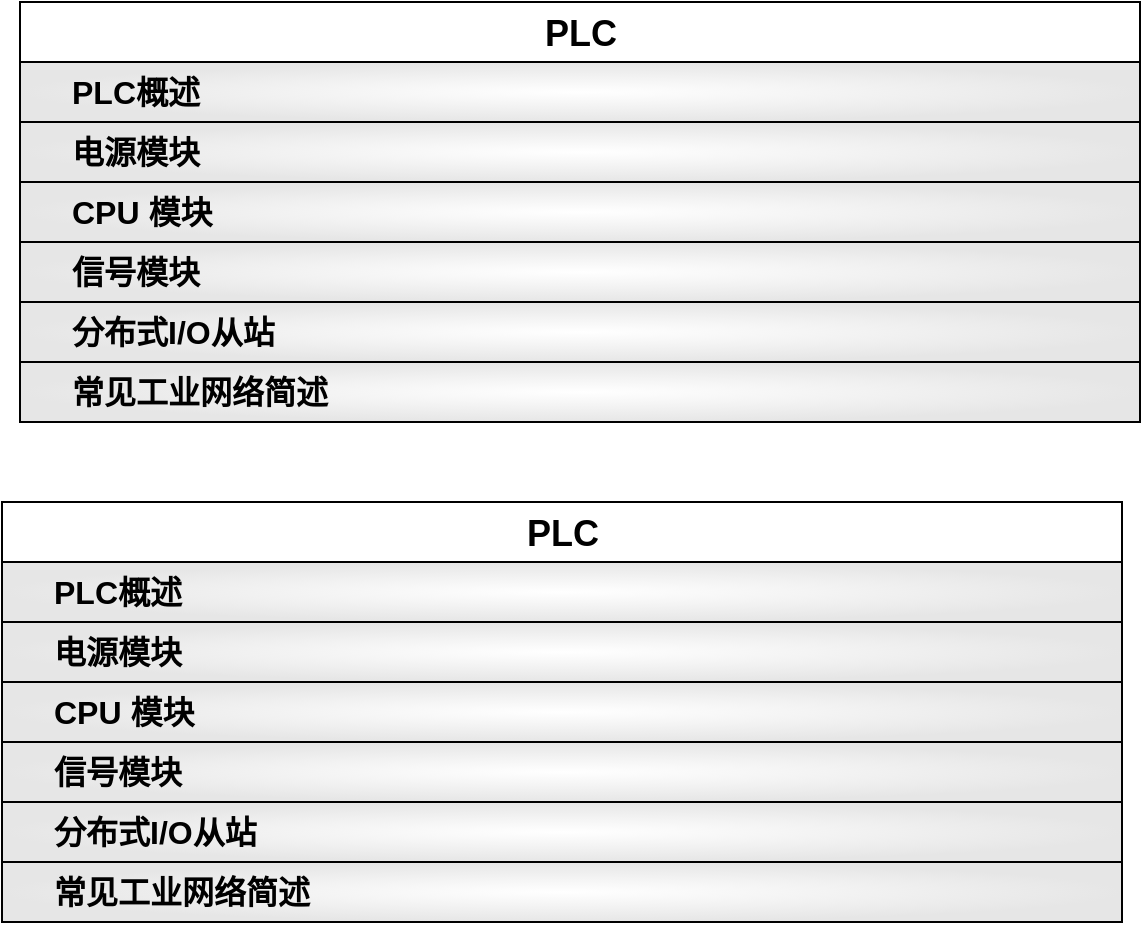 <mxfile version="20.8.23" type="github" pages="2">
  <diagram name="PLC" id="H19PpeyjSYvCmlVxLcTr">
    <mxGraphModel grid="1" page="1" gridSize="10" guides="1" tooltips="1" connect="1" arrows="1" fold="1" pageScale="1" pageWidth="827" pageHeight="1169" math="0" shadow="0">
      <root>
        <mxCell id="0" />
        <mxCell id="1" parent="0" />
        <mxCell id="QhNbt1SuUjZvCSKVPDjd-1" value="&lt;div style=&quot;font-size: 17px;&quot; align=&quot;center&quot;&gt;&lt;font style=&quot;font-size: 17px;&quot;&gt;&lt;span style=&quot;&quot;&gt;&lt;span style=&quot;&quot;&gt;&lt;font style=&quot;font-size: 17px;&quot;&gt;&lt;font style=&quot;font-size: 17px;&quot;&gt;&lt;font style=&quot;font-size: 18px;&quot;&gt;PLC&lt;/font&gt;&lt;/font&gt;&lt;/font&gt;&lt;/span&gt;&lt;/span&gt;&lt;/font&gt;&lt;/div&gt;" style="swimlane;fontStyle=1;childLayout=stackLayout;horizontal=1;startSize=30;fillColor=#FFFFFF;horizontalStack=0;resizeParent=1;resizeParentMax=0;resizeLast=0;collapsible=1;marginBottom=0;html=1;verticalAlign=bottom;align=center;swimlaneFillColor=none;fillStyle=auto;fontSize=16;" parent="1" vertex="1">
          <mxGeometry x="119" y="70" width="560" height="210" as="geometry">
            <mxRectangle x="119" y="70" width="590" height="30" as="alternateBounds" />
          </mxGeometry>
        </mxCell>
        <mxCell id="QhNbt1SuUjZvCSKVPDjd-2" value="&lt;div style=&quot;font-size: 15px;&quot;&gt;&lt;font style=&quot;font-size: 15px;&quot;&gt;&lt;b style=&quot;&quot;&gt;&lt;span style=&quot;&quot;&gt;&lt;font style=&quot;font-size: 15px;&quot;&gt;&lt;font style=&quot;font-size: 15px;&quot;&gt;&lt;font style=&quot;font-size: 16px;&quot;&gt;PLC概述&lt;/font&gt;&lt;/font&gt;&lt;/font&gt;&lt;/span&gt;&lt;/b&gt;&lt;/font&gt;&lt;/div&gt;" style="swimlane;fontStyle=1;childLayout=stackLayout;horizontal=1;startSize=30;fillColor=#FFFFFF;horizontalStack=0;resizeParent=1;resizeParentMax=0;resizeLast=0;collapsible=1;marginBottom=0;html=1;verticalAlign=middle;align=left;swimlaneFillColor=none;fillStyle=auto;spacingLeft=24;fontSize=14;gradientColor=#E6E6E6;gradientDirection=radial;" parent="QhNbt1SuUjZvCSKVPDjd-1" vertex="1" collapsed="1">
          <mxGeometry y="30" width="560" height="30" as="geometry">
            <mxRectangle y="30" width="560" height="2097" as="alternateBounds" />
          </mxGeometry>
        </mxCell>
        <mxCell id="QhNbt1SuUjZvCSKVPDjd-3" value="&lt;div&gt;&lt;b&gt;&lt;font style=&quot;font-size: 13px;&quot;&gt;&lt;font style=&quot;font-size: 14px;&quot;&gt;PLC &amp;nbsp; 可编程逻辑控制器 &lt;br&gt;&lt;/font&gt;&lt;/font&gt;&lt;/b&gt;&lt;/div&gt;&lt;div style=&quot;font-size: 13px;&quot;&gt;&lt;font style=&quot;font-size: 13px;&quot;&gt;&lt;font style=&quot;font-size: 13px;&quot;&gt;&lt;font style=&quot;font-size: 13px;&quot;&gt;&lt;font style=&quot;font-size: 12px;&quot;&gt;&amp;nbsp;&amp;nbsp;&amp;nbsp; - 自动画产线的大脑&lt;/font&gt;&lt;/font&gt;&lt;/font&gt;&lt;/font&gt;&lt;/div&gt;&lt;div&gt;&lt;br&gt;&lt;/div&gt;&lt;div&gt;&lt;b&gt;P&lt;/b&gt; -&lt;span style=&quot;background-color: rgb(204, 0, 0);&quot;&gt; Programmable&lt;/span&gt;&lt;b&gt;&lt;span style=&quot;background-color: rgb(204, 0, 0);&quot;&gt;&amp;nbsp;&lt;/span&gt;&amp;nbsp;&amp;nbsp;&amp;nbsp; L&lt;/b&gt; -&lt;span style=&quot;background-color: rgb(204, 0, 0);&quot;&gt; Logic&lt;/span&gt;&lt;b&gt;&lt;span style=&quot;background-color: rgb(204, 0, 0);&quot;&gt;&amp;nbsp;&lt;/span&gt;&amp;nbsp;&amp;nbsp;&amp;nbsp;&amp;nbsp;&amp;nbsp;&amp;nbsp; C&lt;/b&gt; -&lt;span style=&quot;background-color: rgb(204, 0, 0);&quot;&gt; Controller&amp;nbsp; &lt;br&gt;&lt;/span&gt;&lt;/div&gt;&lt;div&gt;&lt;br&gt;&lt;/div&gt;&lt;div&gt;&lt;br&gt;&lt;/div&gt;" style="text;strokeColor=#82b366;fillColor=#d5e8d4;align=center;verticalAlign=top;spacingLeft=4;spacingRight=4;overflow=hidden;rotatable=0;points=[[0,0.5],[1,0.5]];portConstraint=eastwest;whiteSpace=wrap;html=1;" parent="QhNbt1SuUjZvCSKVPDjd-2" vertex="1">
          <mxGeometry y="30" width="560" height="84" as="geometry" />
        </mxCell>
        <mxCell id="QhNbt1SuUjZvCSKVPDjd-4" value="&lt;b&gt;&lt;font style=&quot;font-size: 13px;&quot;&gt;&lt;font style=&quot;font-size: 14px;&quot;&gt;PLC 发展过程&lt;/font&gt;&lt;/font&gt;&lt;/b&gt;" style="text;strokeColor=none;fillColor=none;align=left;verticalAlign=top;spacingLeft=4;spacingRight=4;overflow=hidden;rotatable=0;points=[[0,0.5],[1,0.5]];portConstraint=eastwest;whiteSpace=wrap;html=1;" parent="QhNbt1SuUjZvCSKVPDjd-2" vertex="1">
          <mxGeometry y="114" width="560" height="28" as="geometry" />
        </mxCell>
        <mxCell id="QhNbt1SuUjZvCSKVPDjd-5" value="" style="shape=image;verticalLabelPosition=bottom;labelBackgroundColor=default;verticalAlign=top;aspect=fixed;imageAspect=0;image=http://139.224.43.44/diagram/images/plc/001.png;" parent="QhNbt1SuUjZvCSKVPDjd-2" vertex="1">
          <mxGeometry y="142" width="560" height="191" as="geometry" />
        </mxCell>
        <mxCell id="QhNbt1SuUjZvCSKVPDjd-6" value="&lt;b&gt;&lt;font style=&quot;font-size: 13px;&quot;&gt;&lt;font style=&quot;font-size: 14px;&quot;&gt;常见 PLC 品牌/厂商&lt;br&gt;&lt;/font&gt;&lt;/font&gt;&lt;/b&gt;" style="text;strokeColor=none;fillColor=none;align=left;verticalAlign=bottom;spacingLeft=4;spacingRight=4;overflow=hidden;rotatable=0;points=[[0,0.5],[1,0.5]];portConstraint=eastwest;whiteSpace=wrap;html=1;" parent="QhNbt1SuUjZvCSKVPDjd-2" vertex="1">
          <mxGeometry y="333" width="560" height="41" as="geometry" />
        </mxCell>
        <mxCell id="QhNbt1SuUjZvCSKVPDjd-7" value="" style="shape=image;imageAspect=0;aspect=fixed;verticalLabelPosition=bottom;verticalAlign=top;image=http://139.224.43.44/diagram/images/plc/002.png;" parent="QhNbt1SuUjZvCSKVPDjd-2" vertex="1">
          <mxGeometry y="374" width="560" height="191" as="geometry" />
        </mxCell>
        <mxCell id="QhNbt1SuUjZvCSKVPDjd-8" value="" style="group;verticalAlign=bottom;" parent="QhNbt1SuUjZvCSKVPDjd-2" vertex="1" connectable="0">
          <mxGeometry y="565" width="560" height="39" as="geometry" />
        </mxCell>
        <mxCell id="QhNbt1SuUjZvCSKVPDjd-9" value="&amp;nbsp;&lt;b&gt;&lt;font color=&quot;#000000&quot;&gt;PLC 和 CPU的关系&lt;/font&gt;&lt;/b&gt;" style="rounded=0;whiteSpace=wrap;html=1;labelBackgroundColor=#FFFFFF;fontSize=14;fontColor=#FFFFFF;strokeColor=none;verticalAlign=bottom;" parent="QhNbt1SuUjZvCSKVPDjd-8" vertex="1">
          <mxGeometry x="17" width="147" height="39" as="geometry" />
        </mxCell>
        <mxCell id="QhNbt1SuUjZvCSKVPDjd-10" value="" style="sketch=0;outlineConnect=0;fontColor=#232F3E;gradientColor=none;fillColor=#232F3D;strokeColor=none;dashed=0;verticalLabelPosition=bottom;verticalAlign=top;align=center;html=1;fontSize=12;fontStyle=0;aspect=fixed;pointerEvents=1;shape=mxgraph.aws4.question;labelBackgroundColor=#FFFFFF;" parent="QhNbt1SuUjZvCSKVPDjd-8" vertex="1">
          <mxGeometry x="11" y="11.5" width="12" height="22.83" as="geometry" />
        </mxCell>
        <mxCell id="QhNbt1SuUjZvCSKVPDjd-11" value="" style="shape=image;imageAspect=0;aspect=fixed;verticalLabelPosition=bottom;verticalAlign=top;image=http://139.224.43.44/diagram/images/plc/003.png;" parent="QhNbt1SuUjZvCSKVPDjd-2" vertex="1">
          <mxGeometry y="604" width="560" height="242" as="geometry" />
        </mxCell>
        <mxCell id="QhNbt1SuUjZvCSKVPDjd-12" value="&lt;b&gt;&lt;font style=&quot;font-size: 13px;&quot;&gt;&lt;font style=&quot;font-size: 14px;&quot;&gt;PLC 主要组成部分&lt;br&gt;&lt;/font&gt;&lt;/font&gt;&lt;/b&gt;" style="text;strokeColor=none;fillColor=none;align=left;verticalAlign=bottom;spacingLeft=4;spacingRight=4;overflow=hidden;rotatable=0;points=[[0,0.5],[1,0.5]];portConstraint=eastwest;whiteSpace=wrap;html=1;" parent="QhNbt1SuUjZvCSKVPDjd-2" vertex="1">
          <mxGeometry y="846" width="560" height="41" as="geometry" />
        </mxCell>
        <mxCell id="QhNbt1SuUjZvCSKVPDjd-13" value="" style="shape=image;imageAspect=0;aspect=fixed;verticalLabelPosition=bottom;verticalAlign=top;image=http://139.224.43.44/diagram/images/plc/004.png;" parent="QhNbt1SuUjZvCSKVPDjd-2" vertex="1">
          <mxGeometry y="887" width="560" height="242" as="geometry" />
        </mxCell>
        <mxCell id="QhNbt1SuUjZvCSKVPDjd-14" value="" style="shape=image;imageAspect=0;aspect=fixed;verticalLabelPosition=bottom;verticalAlign=top;image=http://139.224.43.44/diagram/images/plc/005.png;" parent="QhNbt1SuUjZvCSKVPDjd-2" vertex="1">
          <mxGeometry y="1129" width="560" height="242" as="geometry" />
        </mxCell>
        <mxCell id="QhNbt1SuUjZvCSKVPDjd-15" value="" style="shape=image;imageAspect=0;aspect=fixed;verticalLabelPosition=bottom;verticalAlign=top;image=http://139.224.43.44/diagram/images/plc/006.png;" parent="QhNbt1SuUjZvCSKVPDjd-2" vertex="1">
          <mxGeometry y="1371" width="560" height="242" as="geometry" />
        </mxCell>
        <mxCell id="QhNbt1SuUjZvCSKVPDjd-16" value="" style="shape=image;imageAspect=0;aspect=fixed;verticalLabelPosition=bottom;verticalAlign=top;image=http://139.224.43.44/diagram/images/plc/007.png;" parent="QhNbt1SuUjZvCSKVPDjd-2" vertex="1">
          <mxGeometry y="1613" width="560" height="242" as="geometry" />
        </mxCell>
        <mxCell id="QhNbt1SuUjZvCSKVPDjd-17" value="" style="shape=image;imageAspect=0;aspect=fixed;verticalLabelPosition=bottom;verticalAlign=top;image=http://139.224.43.44/diagram/images/plc/008.png;" parent="QhNbt1SuUjZvCSKVPDjd-2" vertex="1">
          <mxGeometry y="1855" width="560" height="242" as="geometry" />
        </mxCell>
        <mxCell id="QhNbt1SuUjZvCSKVPDjd-18" value="&lt;div style=&quot;font-size: 15px;&quot; align=&quot;left&quot;&gt;&lt;font style=&quot;font-size: 15px;&quot;&gt;&lt;b style=&quot;font-size: 16px;&quot;&gt;&lt;span style=&quot;&quot;&gt;电源模块&lt;br style=&quot;&quot;&gt;&lt;/span&gt;&lt;/b&gt;&lt;/font&gt;&lt;/div&gt;" style="swimlane;fontStyle=1;childLayout=stackLayout;horizontal=1;startSize=30;fillColor=#FFFFFF;horizontalStack=0;resizeParent=1;resizeParentMax=0;resizeLast=0;collapsible=1;marginBottom=0;html=1;verticalAlign=middle;align=left;swimlaneFillColor=none;fillStyle=auto;spacingLeft=24;fontSize=14;gradientColor=#E6E6E6;gradientDirection=radial;" parent="QhNbt1SuUjZvCSKVPDjd-1" vertex="1" collapsed="1">
          <mxGeometry y="60" width="560" height="30" as="geometry">
            <mxRectangle y="60" width="560" height="4536" as="alternateBounds" />
          </mxGeometry>
        </mxCell>
        <mxCell id="QhNbt1SuUjZvCSKVPDjd-19" value="&lt;div&gt;&lt;b&gt;&lt;font style=&quot;font-size: 13px;&quot;&gt;&lt;font style=&quot;font-size: 14px;&quot;&gt;PM 电源模块： PM (&lt;/font&gt;&lt;/font&gt;&lt;/b&gt;M -&lt;b&gt;&amp;nbsp;&lt;/b&gt;&lt;b&gt;&lt;span style=&quot;background-color: rgb(204, 0, 0);&quot;&gt;&amp;nbsp; Module&amp;nbsp;&lt;/span&gt; &amp;nbsp;&amp;nbsp; P&lt;/b&gt; -&amp;nbsp;&lt;span style=&quot;background-color: rgb(204, 0, 0);&quot;&gt; &lt;b&gt;Power&lt;/b&gt;&lt;/span&gt;&lt;b&gt;&lt;span style=&quot;background-color: rgb(204, 0, 0);&quot;&gt; &lt;/span&gt;&amp;nbsp;&amp;nbsp;&amp;nbsp;&amp;nbsp;&amp;nbsp;&amp;nbsp;&amp;nbsp;&lt;/b&gt;&lt;span style=&quot;background-color: rgb(204, 0, 0);&quot;&gt; Supply &lt;/span&gt;&lt;b&gt;&lt;font style=&quot;font-size: 13px;&quot;&gt;&lt;font style=&quot;font-size: 14px;&quot;&gt;) &lt;br&gt;&lt;/font&gt;&lt;/font&gt;&lt;/b&gt;&lt;/div&gt;&lt;div style=&quot;font-size: 13px;&quot;&gt;&lt;font style=&quot;font-size: 13px;&quot;&gt;&lt;font style=&quot;font-size: 13px;&quot;&gt;&lt;font style=&quot;font-size: 13px;&quot;&gt;&lt;font style=&quot;font-size: 12px;&quot;&gt;&amp;nbsp;- 为CPU、信号模块及其他扩展模块、其他用电设备(例如传感器)提供工作供电&lt;br&gt;&lt;/font&gt;&lt;/font&gt;&lt;/font&gt;&lt;/font&gt;&lt;/div&gt;&lt;span style=&quot;background-color: rgb(204, 0, 0);&quot;&gt;&lt;/span&gt;" style="text;strokeColor=#82b366;fillColor=#d5e8d4;align=center;verticalAlign=bottom;spacingLeft=4;spacingRight=4;overflow=hidden;rotatable=0;points=[[0,0.5],[1,0.5]];portConstraint=eastwest;whiteSpace=wrap;html=1;" parent="QhNbt1SuUjZvCSKVPDjd-18" vertex="1">
          <mxGeometry y="30" width="560" height="50" as="geometry" />
        </mxCell>
        <mxCell id="QhNbt1SuUjZvCSKVPDjd-20" value="" style="shape=image;imageAspect=0;aspect=fixed;verticalLabelPosition=bottom;verticalAlign=top;image=http://139.224.43.44/diagram/images/plc/017.png;" parent="QhNbt1SuUjZvCSKVPDjd-18" vertex="1">
          <mxGeometry y="80" width="560" height="393" as="geometry" />
        </mxCell>
        <mxCell id="QhNbt1SuUjZvCSKVPDjd-21" value="&lt;b&gt;&lt;font style=&quot;font-size: 13px;&quot;&gt;&lt;font style=&quot;font-size: 14px;&quot;&gt;PM电源模块的接线与开关&lt;br&gt;&lt;/font&gt;&lt;/font&gt;&lt;/b&gt;" style="text;strokeColor=none;fillColor=none;align=left;verticalAlign=bottom;spacingLeft=4;spacingRight=4;overflow=hidden;rotatable=0;points=[[0,0.5],[1,0.5]];portConstraint=eastwest;whiteSpace=wrap;html=1;" parent="QhNbt1SuUjZvCSKVPDjd-18" vertex="1">
          <mxGeometry y="473" width="560" height="41" as="geometry" />
        </mxCell>
        <mxCell id="QhNbt1SuUjZvCSKVPDjd-22" value="" style="shape=image;imageAspect=0;aspect=fixed;verticalLabelPosition=bottom;verticalAlign=top;image=http://139.224.43.44/diagram/images/plc/009.png;" parent="QhNbt1SuUjZvCSKVPDjd-18" vertex="1">
          <mxGeometry y="514" width="560" height="242" as="geometry" />
        </mxCell>
        <mxCell id="QhNbt1SuUjZvCSKVPDjd-23" value="&lt;div&gt;&lt;b&gt;&lt;font style=&quot;font-size: 13px;&quot;&gt;&lt;font style=&quot;font-size: 14px;&quot;&gt;PM电源模块的状态显示&lt;/font&gt;&lt;/font&gt;&lt;/b&gt;&lt;font style=&quot;font-size: 13px;&quot;&gt;&lt;font style=&quot;font-size: 14px;&quot;&gt;&lt;font style=&quot;font-size: 13px;&quot;&gt;&lt;font style=&quot;font-size: 12px;&quot;&gt;&amp;nbsp;&amp;nbsp;&amp;nbsp; &lt;font style=&quot;font-size: 11px;&quot;&gt;&lt;font style=&quot;font-size: 10px;&quot;&gt;- 亮、灭&lt;/font&gt;&lt;/font&gt;&lt;/font&gt;&lt;/font&gt;&lt;/font&gt;&lt;/font&gt;&lt;b&gt;&lt;font style=&quot;font-size: 13px;&quot;&gt;&lt;font style=&quot;font-size: 14px;&quot;&gt;&lt;br&gt;&lt;/font&gt;&lt;/font&gt;&lt;/b&gt;&lt;/div&gt;" style="text;strokeColor=none;fillColor=none;align=left;verticalAlign=bottom;spacingLeft=4;spacingRight=4;overflow=hidden;rotatable=0;points=[[0,0.5],[1,0.5]];portConstraint=eastwest;whiteSpace=wrap;html=1;" parent="QhNbt1SuUjZvCSKVPDjd-18" vertex="1">
          <mxGeometry y="756" width="560" height="41" as="geometry" />
        </mxCell>
        <mxCell id="QhNbt1SuUjZvCSKVPDjd-24" value="" style="shape=image;imageAspect=0;aspect=fixed;verticalLabelPosition=bottom;verticalAlign=top;image=http://139.224.43.44/diagram/images/plc/010.png;" parent="QhNbt1SuUjZvCSKVPDjd-18" vertex="1">
          <mxGeometry y="797" width="560" height="295" as="geometry" />
        </mxCell>
        <mxCell id="QhNbt1SuUjZvCSKVPDjd-25" value="&lt;div&gt;&lt;b&gt;&lt;font style=&quot;font-size: 13px;&quot;&gt;&lt;font style=&quot;font-size: 14px;&quot;&gt;PS 电源模块： PS (&lt;/font&gt;&lt;/font&gt;&lt;/b&gt;S -&lt;b&gt;&amp;nbsp;&lt;/b&gt;&lt;b&gt;&lt;span style=&quot;background-color: rgb(204, 0, 0);&quot;&gt;&amp;nbsp; System&amp;nbsp;&lt;/span&gt; &amp;nbsp;&amp;nbsp; P&lt;/b&gt; -&amp;nbsp;&lt;span style=&quot;background-color: rgb(204, 0, 0);&quot;&gt; &lt;b&gt;Power&lt;/b&gt;&lt;/span&gt;&lt;b&gt;&lt;span style=&quot;background-color: rgb(204, 0, 0);&quot;&gt; &lt;/span&gt;&amp;nbsp;&amp;nbsp;&amp;nbsp;&amp;nbsp;&amp;nbsp;&amp;nbsp;&amp;nbsp;&lt;/b&gt;&lt;span style=&quot;background-color: rgb(204, 0, 0);&quot;&gt; Supply &lt;/span&gt;&lt;b&gt;&lt;font style=&quot;font-size: 13px;&quot;&gt;&lt;font style=&quot;font-size: 14px;&quot;&gt;) &lt;br&gt;&lt;/font&gt;&lt;/font&gt;&lt;/b&gt;&lt;/div&gt;&lt;div style=&quot;font-size: 13px;&quot;&gt;&lt;font style=&quot;font-size: 13px;&quot;&gt;&lt;font style=&quot;font-size: 13px;&quot;&gt;&lt;font style=&quot;font-size: 13px;&quot;&gt;&lt;font style=&quot;font-size: 12px;&quot;&gt;&amp;nbsp;- 为CPU、信号模块及其他扩展模块提供工作供电&lt;br&gt;&lt;/font&gt;&lt;/font&gt;&lt;/font&gt;&lt;/font&gt;&lt;/div&gt;&lt;span style=&quot;background-color: rgb(204, 0, 0);&quot;&gt;&lt;/span&gt;" style="text;strokeColor=none;fillColor=none;align=center;verticalAlign=bottom;spacingLeft=4;spacingRight=4;overflow=hidden;rotatable=0;points=[[0,0.5],[1,0.5]];portConstraint=eastwest;whiteSpace=wrap;html=1;" parent="QhNbt1SuUjZvCSKVPDjd-18" vertex="1">
          <mxGeometry y="1092" width="560" height="68" as="geometry" />
        </mxCell>
        <mxCell id="QhNbt1SuUjZvCSKVPDjd-26" value="&lt;b&gt;&lt;font style=&quot;font-size: 13px;&quot;&gt;&lt;font style=&quot;font-size: 14px;&quot;&gt;PM电源模块的接线与开关&lt;br&gt;&lt;/font&gt;&lt;/font&gt;&lt;/b&gt;" style="text;strokeColor=none;fillColor=none;align=left;verticalAlign=bottom;spacingLeft=4;spacingRight=4;overflow=hidden;rotatable=0;points=[[0,0.5],[1,0.5]];portConstraint=eastwest;whiteSpace=wrap;html=1;" parent="QhNbt1SuUjZvCSKVPDjd-18" vertex="1">
          <mxGeometry y="1160" width="560" height="41" as="geometry" />
        </mxCell>
        <mxCell id="QhNbt1SuUjZvCSKVPDjd-27" value="" style="shape=image;imageAspect=0;aspect=fixed;verticalLabelPosition=bottom;verticalAlign=top;image=http://139.224.43.44/diagram/images/plc/011.png;" parent="QhNbt1SuUjZvCSKVPDjd-18" vertex="1">
          <mxGeometry y="1201" width="560" height="295" as="geometry" />
        </mxCell>
        <mxCell id="QhNbt1SuUjZvCSKVPDjd-28" value="&lt;div style=&quot;font-size: 10px;&quot;&gt;&lt;b&gt;&lt;font style=&quot;font-size: 13px;&quot;&gt;&lt;font style=&quot;font-size: 14px;&quot;&gt;PM电源模块的状态显示&lt;/font&gt;&lt;/font&gt;&lt;/b&gt;&lt;font style=&quot;font-size: 10px;&quot;&gt;&lt;font style=&quot;font-size: 10px;&quot;&gt;&lt;font style=&quot;font-size: 10px;&quot;&gt;&lt;font style=&quot;font-size: 10px;&quot;&gt;&amp;nbsp;&amp;nbsp;&amp;nbsp; &lt;font style=&quot;font-size: 10px;&quot;&gt;&lt;font style=&quot;font-size: 10px;&quot;&gt;- 亮、灭&lt;/font&gt;&lt;/font&gt;&lt;/font&gt;&lt;/font&gt;&lt;/font&gt;&lt;/font&gt;&lt;font style=&quot;font-size: 10px;&quot;&gt;&lt;font style=&quot;font-size: 10px;&quot;&gt;、闪&lt;br&gt;&lt;/font&gt;&lt;/font&gt;&lt;/div&gt;" style="text;strokeColor=none;fillColor=none;align=left;verticalAlign=bottom;spacingLeft=4;spacingRight=4;overflow=hidden;rotatable=0;points=[[0,0.5],[1,0.5]];portConstraint=eastwest;whiteSpace=wrap;html=1;" parent="QhNbt1SuUjZvCSKVPDjd-18" vertex="1">
          <mxGeometry y="1496" width="560" height="41" as="geometry" />
        </mxCell>
        <mxCell id="QhNbt1SuUjZvCSKVPDjd-29" value="" style="shape=image;imageAspect=0;aspect=fixed;verticalLabelPosition=bottom;verticalAlign=top;image=http://139.224.43.44/diagram/images/plc/012.png;" parent="QhNbt1SuUjZvCSKVPDjd-18" vertex="1">
          <mxGeometry y="1537" width="560" height="393" as="geometry" />
        </mxCell>
        <mxCell id="QhNbt1SuUjZvCSKVPDjd-30" value="&lt;b&gt;&lt;font style=&quot;font-size: 13px;&quot;&gt;&lt;font style=&quot;font-size: 14px;&quot;&gt;PM/PS 电源模块区别&lt;br&gt;&lt;/font&gt;&lt;/font&gt;&lt;/b&gt;" style="text;strokeColor=none;fillColor=none;align=left;verticalAlign=bottom;spacingLeft=4;spacingRight=4;overflow=hidden;rotatable=0;points=[[0,0.5],[1,0.5]];portConstraint=eastwest;whiteSpace=wrap;html=1;" parent="QhNbt1SuUjZvCSKVPDjd-18" vertex="1">
          <mxGeometry y="1930" width="560" height="41" as="geometry" />
        </mxCell>
        <mxCell id="QhNbt1SuUjZvCSKVPDjd-31" value="" style="shape=image;imageAspect=0;aspect=fixed;verticalLabelPosition=bottom;verticalAlign=top;image=http://139.224.43.44/diagram/images/plc/013.png;" parent="QhNbt1SuUjZvCSKVPDjd-18" vertex="1">
          <mxGeometry y="1971" width="560" height="393" as="geometry" />
        </mxCell>
        <mxCell id="QhNbt1SuUjZvCSKVPDjd-32" value="" style="shape=image;imageAspect=0;aspect=fixed;verticalLabelPosition=bottom;verticalAlign=top;image=http://139.224.43.44/diagram/images/plc/014.png;imageBorder=none;" parent="QhNbt1SuUjZvCSKVPDjd-18" vertex="1">
          <mxGeometry y="2364" width="560" height="393" as="geometry" />
        </mxCell>
        <mxCell id="QhNbt1SuUjZvCSKVPDjd-33" value="&lt;b&gt;&lt;font style=&quot;font-size: 13px;&quot;&gt;&lt;font style=&quot;font-size: 14px;&quot;&gt;背板总线&lt;br&gt;&lt;/font&gt;&lt;/font&gt;&lt;/b&gt;" style="text;strokeColor=none;fillColor=none;align=left;verticalAlign=bottom;spacingLeft=4;spacingRight=4;overflow=hidden;rotatable=0;points=[[0,0.5],[1,0.5]];portConstraint=eastwest;whiteSpace=wrap;html=1;" parent="QhNbt1SuUjZvCSKVPDjd-18" vertex="1">
          <mxGeometry y="2757" width="560" height="41" as="geometry" />
        </mxCell>
        <mxCell id="QhNbt1SuUjZvCSKVPDjd-34" value="" style="shape=image;imageAspect=0;aspect=fixed;verticalLabelPosition=bottom;verticalAlign=top;image=http://139.224.43.44/diagram/images/plc/015.png;" parent="QhNbt1SuUjZvCSKVPDjd-18" vertex="1">
          <mxGeometry y="2798" width="560" height="393" as="geometry" />
        </mxCell>
        <mxCell id="QhNbt1SuUjZvCSKVPDjd-35" value="" style="group;verticalAlign=bottom;align=left;" parent="QhNbt1SuUjZvCSKVPDjd-18" vertex="1" connectable="0">
          <mxGeometry y="3191" width="560" height="53" as="geometry" />
        </mxCell>
        <mxCell id="QhNbt1SuUjZvCSKVPDjd-36" value="&amp;nbsp; &lt;b&gt;&lt;font color=&quot;#000000&quot;&gt;PM电源是否需要背板总线连接器&lt;/font&gt;&lt;/b&gt;&lt;font color=&quot;#000000&quot;&gt;&lt;b&gt;连接器&lt;/b&gt;&lt;/font&gt;" style="rounded=0;whiteSpace=wrap;html=1;labelBackgroundColor=#FFFFFF;fontSize=14;fontColor=#FFFFFF;strokeColor=none;verticalAlign=bottom;fillColor=none;align=left;" parent="QhNbt1SuUjZvCSKVPDjd-35" vertex="1">
          <mxGeometry x="17" width="433" height="53" as="geometry" />
        </mxCell>
        <mxCell id="QhNbt1SuUjZvCSKVPDjd-37" value="" style="sketch=0;outlineConnect=0;fontColor=#232F3E;gradientColor=none;fillColor=#232F3D;strokeColor=none;dashed=0;verticalLabelPosition=bottom;verticalAlign=top;align=center;html=1;fontSize=12;fontStyle=0;aspect=fixed;pointerEvents=1;shape=mxgraph.aws4.question;labelBackgroundColor=#FFFFFF;" parent="QhNbt1SuUjZvCSKVPDjd-35" vertex="1">
          <mxGeometry x="11" y="28.628" width="12" height="22.83" as="geometry" />
        </mxCell>
        <mxCell id="QhNbt1SuUjZvCSKVPDjd-38" value="- 不需要 !&amp;nbsp; PM电源模块内部不存在总线结构&amp;nbsp; " style="text;strokeColor=none;fillColor=none;align=left;verticalAlign=top;spacingLeft=4;spacingRight=4;overflow=hidden;rotatable=0;points=[[0,0.5],[1,0.5]];portConstraint=eastwest;whiteSpace=wrap;html=1;" parent="QhNbt1SuUjZvCSKVPDjd-18" vertex="1">
          <mxGeometry y="3244" width="560" height="31" as="geometry" />
        </mxCell>
        <mxCell id="QhNbt1SuUjZvCSKVPDjd-39" value="" style="shape=image;imageAspect=0;aspect=fixed;verticalLabelPosition=bottom;verticalAlign=top;image=http://139.224.43.44/diagram/images/plc/013.png;" parent="QhNbt1SuUjZvCSKVPDjd-18" vertex="1">
          <mxGeometry y="3275" width="560" height="393" as="geometry" />
        </mxCell>
        <mxCell id="QhNbt1SuUjZvCSKVPDjd-40" value="&lt;b&gt;&lt;font style=&quot;font-size: 13px;&quot;&gt;&lt;font style=&quot;font-size: 14px;&quot;&gt;什么情况下必须使用PM电源模块&lt;br&gt;&lt;/font&gt;&lt;/font&gt;&lt;/b&gt;" style="text;strokeColor=none;fillColor=none;align=left;verticalAlign=bottom;spacingLeft=4;spacingRight=4;overflow=hidden;rotatable=0;points=[[0,0.5],[1,0.5]];portConstraint=eastwest;whiteSpace=wrap;html=1;" parent="QhNbt1SuUjZvCSKVPDjd-18" vertex="1">
          <mxGeometry y="3668" width="560" height="41" as="geometry" />
        </mxCell>
        <mxCell id="QhNbt1SuUjZvCSKVPDjd-41" value="" style="shape=image;imageAspect=0;aspect=fixed;verticalLabelPosition=bottom;verticalAlign=top;image=http://139.224.43.44/diagram/images/plc/018.png;" parent="QhNbt1SuUjZvCSKVPDjd-18" vertex="1">
          <mxGeometry y="3709" width="560" height="393" as="geometry" />
        </mxCell>
        <mxCell id="QhNbt1SuUjZvCSKVPDjd-42" value="&lt;b&gt;&lt;font style=&quot;font-size: 13px;&quot;&gt;&lt;font style=&quot;font-size: 14px;&quot;&gt;什么情况下必须使用PS电源模块&lt;br&gt;&lt;/font&gt;&lt;/font&gt;&lt;/b&gt;" style="text;strokeColor=none;fillColor=none;align=left;verticalAlign=bottom;spacingLeft=4;spacingRight=4;overflow=hidden;rotatable=0;points=[[0,0.5],[1,0.5]];portConstraint=eastwest;whiteSpace=wrap;html=1;" parent="QhNbt1SuUjZvCSKVPDjd-18" vertex="1">
          <mxGeometry y="4102" width="560" height="41" as="geometry" />
        </mxCell>
        <mxCell id="QhNbt1SuUjZvCSKVPDjd-43" value="" style="shape=image;imageAspect=0;aspect=fixed;verticalLabelPosition=bottom;verticalAlign=top;image=http://139.224.43.44/diagram/images/plc/019.png;" parent="QhNbt1SuUjZvCSKVPDjd-18" vertex="1">
          <mxGeometry y="4143" width="560" height="393" as="geometry" />
        </mxCell>
        <mxCell id="QhNbt1SuUjZvCSKVPDjd-44" value="&lt;font style=&quot;font-size: 15px;&quot;&gt;&lt;font style=&quot;font-size: 16px;&quot;&gt;CPU 模块&lt;/font&gt;&lt;/font&gt;" style="swimlane;fontStyle=1;childLayout=stackLayout;horizontal=1;startSize=30;fillColor=#FFFFFF;horizontalStack=0;resizeParent=1;resizeParentMax=0;resizeLast=0;collapsible=1;marginBottom=0;html=1;verticalAlign=middle;align=left;swimlaneFillColor=none;fillStyle=auto;spacingLeft=24;fontSize=14;gradientColor=#E6E6E6;gradientDirection=radial;" parent="QhNbt1SuUjZvCSKVPDjd-1" vertex="1" collapsed="1">
          <mxGeometry y="90" width="560" height="30" as="geometry">
            <mxRectangle y="2157" width="560" height="948" as="alternateBounds" />
          </mxGeometry>
        </mxCell>
        <mxCell id="QhNbt1SuUjZvCSKVPDjd-45" value="&lt;div&gt;&lt;b&gt;&lt;font style=&quot;font-size: 13px;&quot;&gt;&lt;font style=&quot;font-size: 14px;&quot;&gt;S7-1500 CPU： 目前西门子速度最快的自动化控制器&lt;/font&gt;&lt;/font&gt;&lt;/b&gt;&lt;b&gt;&lt;font style=&quot;font-size: 13px;&quot;&gt;&lt;font style=&quot;font-size: 14px;&quot;&gt; &lt;br&gt;&lt;/font&gt;&lt;/font&gt;&lt;/b&gt;&lt;/div&gt;&lt;div style=&quot;font-size: 13px;&quot;&gt;&lt;font style=&quot;font-size: 13px;&quot;&gt;&lt;font style=&quot;font-size: 13px;&quot;&gt;&lt;font style=&quot;font-size: 13px;&quot;&gt;&lt;font style=&quot;font-size: 12px;&quot;&gt;&amp;nbsp;- 具有高速背板总线、PROFINET 性能和极短响应时间，CPU命令处理时间可达到 1ns&lt;br&gt;&lt;/font&gt;&lt;/font&gt;&lt;/font&gt;&lt;/font&gt;&lt;/div&gt;&lt;span style=&quot;background-color: rgb(204, 0, 0);&quot;&gt;&lt;/span&gt;" style="text;strokeColor=#82b366;fillColor=#d5e8d4;align=center;verticalAlign=bottom;spacingLeft=4;spacingRight=4;overflow=hidden;rotatable=0;points=[[0,0.5],[1,0.5]];portConstraint=eastwest;whiteSpace=wrap;html=1;" parent="QhNbt1SuUjZvCSKVPDjd-44" vertex="1">
          <mxGeometry y="30" width="560" height="50" as="geometry" />
        </mxCell>
        <mxCell id="QhNbt1SuUjZvCSKVPDjd-46" value="&lt;font style=&quot;font-size: 13px;&quot;&gt;&lt;b&gt;&lt;font style=&quot;font-size: 14px;&quot;&gt;S7-1500 CPU 的家庭成员&lt;/font&gt;&lt;/b&gt;&lt;/font&gt;" style="text;strokeColor=none;fillColor=none;align=left;verticalAlign=bottom;spacingLeft=4;spacingRight=4;overflow=hidden;rotatable=0;points=[[0,0.5],[1,0.5]];portConstraint=eastwest;whiteSpace=wrap;html=1;" parent="QhNbt1SuUjZvCSKVPDjd-44" vertex="1">
          <mxGeometry y="80" width="560" height="41" as="geometry" />
        </mxCell>
        <mxCell id="QhNbt1SuUjZvCSKVPDjd-47" value="" style="shape=image;imageAspect=0;aspect=fixed;verticalLabelPosition=bottom;verticalAlign=top;image=http://139.224.43.44/diagram/images/plc/020.png;" parent="QhNbt1SuUjZvCSKVPDjd-44" vertex="1">
          <mxGeometry y="121" width="560" height="393" as="geometry" />
        </mxCell>
        <mxCell id="QhNbt1SuUjZvCSKVPDjd-48" value="" style="shape=image;imageAspect=0;aspect=fixed;verticalLabelPosition=bottom;verticalAlign=top;image=http://139.224.43.44/diagram/images/plc/021.png;" parent="QhNbt1SuUjZvCSKVPDjd-44" vertex="1">
          <mxGeometry y="514" width="560" height="393" as="geometry" />
        </mxCell>
        <mxCell id="QhNbt1SuUjZvCSKVPDjd-49" value="&lt;font style=&quot;font-size: 13px;&quot;&gt;&lt;b&gt;&lt;font style=&quot;font-size: 14px;&quot;&gt;S7-1500 CPU 显示元件&lt;br&gt;&lt;/font&gt;&lt;/b&gt;&lt;/font&gt;" style="text;strokeColor=none;fillColor=none;align=left;verticalAlign=bottom;spacingLeft=4;spacingRight=4;overflow=hidden;rotatable=0;points=[[0,0.5],[1,0.5]];portConstraint=eastwest;whiteSpace=wrap;html=1;" parent="QhNbt1SuUjZvCSKVPDjd-44" vertex="1">
          <mxGeometry y="907" width="560" height="41" as="geometry" />
        </mxCell>
        <mxCell id="QhNbt1SuUjZvCSKVPDjd-50" value="&lt;font style=&quot;font-size: 15px;&quot;&gt;&lt;font style=&quot;font-size: 16px;&quot;&gt;信号模块&lt;/font&gt;&lt;/font&gt;" style="swimlane;fontStyle=1;childLayout=stackLayout;horizontal=1;startSize=30;fillColor=#FFFFFF;horizontalStack=0;resizeParent=1;resizeParentMax=0;resizeLast=0;collapsible=1;marginBottom=0;html=1;verticalAlign=middle;align=left;swimlaneFillColor=none;fillStyle=auto;spacingLeft=24;fontSize=14;gradientColor=#E6E6E6;gradientDirection=radial;" parent="QhNbt1SuUjZvCSKVPDjd-1" vertex="1" collapsed="1">
          <mxGeometry y="120" width="560" height="30" as="geometry">
            <mxRectangle y="120" width="560" height="194" as="alternateBounds" />
          </mxGeometry>
        </mxCell>
        <mxCell id="QhNbt1SuUjZvCSKVPDjd-51" value="&lt;b&gt;&lt;font style=&quot;font-size: 13px;&quot;&gt;&lt;font style=&quot;font-size: 14px;&quot;&gt;信号量模块&lt;br&gt;&lt;/font&gt;&lt;/font&gt;&lt;/b&gt;" style="text;strokeColor=none;fillColor=none;align=left;verticalAlign=bottom;spacingLeft=4;spacingRight=4;overflow=hidden;rotatable=0;points=[[0,0.5],[1,0.5]];portConstraint=eastwest;whiteSpace=wrap;html=1;" parent="QhNbt1SuUjZvCSKVPDjd-50" vertex="1">
          <mxGeometry y="30" width="560" height="41" as="geometry" />
        </mxCell>
        <mxCell id="QhNbt1SuUjZvCSKVPDjd-52" value="&lt;b&gt;&lt;font style=&quot;font-size: 13px;&quot;&gt;&lt;font style=&quot;font-size: 14px;&quot;&gt;模拟量模块&lt;br&gt;&lt;/font&gt;&lt;/font&gt;&lt;/b&gt;" style="text;strokeColor=none;fillColor=none;align=left;verticalAlign=bottom;spacingLeft=4;spacingRight=4;overflow=hidden;rotatable=0;points=[[0,0.5],[1,0.5]];portConstraint=eastwest;whiteSpace=wrap;html=1;" parent="QhNbt1SuUjZvCSKVPDjd-50" vertex="1">
          <mxGeometry y="71" width="560" height="41" as="geometry" />
        </mxCell>
        <mxCell id="QhNbt1SuUjZvCSKVPDjd-53" value="&lt;b&gt;&lt;font style=&quot;font-size: 13px;&quot;&gt;&lt;font style=&quot;font-size: 14px;&quot;&gt;如何看模块参数&lt;br&gt;&lt;/font&gt;&lt;/font&gt;&lt;/b&gt;" style="text;strokeColor=none;fillColor=none;align=left;verticalAlign=bottom;spacingLeft=4;spacingRight=4;overflow=hidden;rotatable=0;points=[[0,0.5],[1,0.5]];portConstraint=eastwest;whiteSpace=wrap;html=1;" parent="QhNbt1SuUjZvCSKVPDjd-50" vertex="1">
          <mxGeometry y="112" width="560" height="41" as="geometry" />
        </mxCell>
        <mxCell id="QhNbt1SuUjZvCSKVPDjd-54" value="1）设备之间的布局分散，无法将所有模块都布局在一个控制柜中，且远距离带来的信号干扰问题" style="text;strokeColor=none;fillColor=none;align=left;verticalAlign=bottom;spacingLeft=4;spacingRight=4;overflow=hidden;rotatable=0;points=[[0,0.5],[1,0.5]];portConstraint=eastwest;whiteSpace=wrap;html=1;" parent="QhNbt1SuUjZvCSKVPDjd-50" vertex="1">
          <mxGeometry y="153" width="560" height="41" as="geometry" />
        </mxCell>
        <mxCell id="QhNbt1SuUjZvCSKVPDjd-55" value="&lt;font style=&quot;font-size: 15px;&quot;&gt;&lt;font style=&quot;font-size: 16px;&quot;&gt;分布式I/O从站&lt;/font&gt;&lt;/font&gt;" style="swimlane;fontStyle=1;childLayout=stackLayout;horizontal=1;startSize=30;fillColor=#FFFFFF;horizontalStack=0;resizeParent=1;resizeParentMax=0;resizeLast=0;collapsible=1;marginBottom=0;html=1;verticalAlign=middle;align=left;swimlaneFillColor=none;fillStyle=auto;spacingLeft=24;fontSize=14;gradientColor=#E6E6E6;gradientDirection=radial;" parent="QhNbt1SuUjZvCSKVPDjd-1" vertex="1" collapsed="1">
          <mxGeometry y="150" width="560" height="30" as="geometry">
            <mxRectangle y="2217" width="560" height="233" as="alternateBounds" />
          </mxGeometry>
        </mxCell>
        <mxCell id="QhNbt1SuUjZvCSKVPDjd-56" value="" style="group;verticalAlign=bottom;align=left;" parent="QhNbt1SuUjZvCSKVPDjd-55" vertex="1" connectable="0">
          <mxGeometry y="30" width="560" height="39" as="geometry" />
        </mxCell>
        <mxCell id="QhNbt1SuUjZvCSKVPDjd-57" value="&amp;nbsp; &lt;b&gt;&lt;font color=&quot;#000000&quot;&gt;为什么需要分布式I/O从站&lt;/font&gt;&lt;/b&gt;" style="rounded=0;whiteSpace=wrap;html=1;labelBackgroundColor=#FFFFFF;fontSize=14;fontColor=#FFFFFF;strokeColor=none;verticalAlign=bottom;fillColor=none;align=left;" parent="QhNbt1SuUjZvCSKVPDjd-56" vertex="1">
          <mxGeometry x="17" width="333" height="39" as="geometry" />
        </mxCell>
        <mxCell id="QhNbt1SuUjZvCSKVPDjd-58" value="" style="sketch=0;outlineConnect=0;fontColor=#232F3E;gradientColor=none;fillColor=#232F3D;strokeColor=none;dashed=0;verticalLabelPosition=bottom;verticalAlign=top;align=center;html=1;fontSize=12;fontStyle=0;aspect=fixed;pointerEvents=1;shape=mxgraph.aws4.question;labelBackgroundColor=#FFFFFF;" parent="QhNbt1SuUjZvCSKVPDjd-56" vertex="1">
          <mxGeometry x="11" y="11.5" width="12" height="22.83" as="geometry" />
        </mxCell>
        <mxCell id="QhNbt1SuUjZvCSKVPDjd-59" value="&lt;font style=&quot;font-size: 13px;&quot;&gt;&lt;b&gt;&lt;font style=&quot;font-size: 14px;&quot;&gt;ET200分布式I/O从站家族&lt;/font&gt;&lt;/b&gt;&lt;/font&gt;" style="text;strokeColor=none;fillColor=none;align=left;verticalAlign=bottom;spacingLeft=4;spacingRight=4;overflow=hidden;rotatable=0;points=[[0,0.5],[1,0.5]];portConstraint=eastwest;whiteSpace=wrap;html=1;" parent="QhNbt1SuUjZvCSKVPDjd-55" vertex="1">
          <mxGeometry y="69" width="560" height="41" as="geometry" />
        </mxCell>
        <mxCell id="QhNbt1SuUjZvCSKVPDjd-60" value="1）设备之间的布局分散，无法将所有模块都布局在一个控制柜中，且远距离带来的信号干扰问题" style="text;strokeColor=none;fillColor=none;align=left;verticalAlign=bottom;spacingLeft=4;spacingRight=4;overflow=hidden;rotatable=0;points=[[0,0.5],[1,0.5]];portConstraint=eastwest;whiteSpace=wrap;html=1;" parent="QhNbt1SuUjZvCSKVPDjd-55" vertex="1">
          <mxGeometry y="110" width="560" height="41" as="geometry" />
        </mxCell>
        <mxCell id="QhNbt1SuUjZvCSKVPDjd-61" value="2）cpu主站支持的信号点数无法满足项目的需求" style="text;strokeColor=none;fillColor=none;align=left;verticalAlign=bottom;spacingLeft=4;spacingRight=4;overflow=hidden;rotatable=0;points=[[0,0.5],[1,0.5]];portConstraint=eastwest;whiteSpace=wrap;html=1;" parent="QhNbt1SuUjZvCSKVPDjd-55" vertex="1">
          <mxGeometry y="151" width="560" height="41" as="geometry" />
        </mxCell>
        <mxCell id="QhNbt1SuUjZvCSKVPDjd-62" value="2）cpu主站支持的信号点数无法满足项目的需求" style="text;strokeColor=none;fillColor=none;align=left;verticalAlign=bottom;spacingLeft=4;spacingRight=4;overflow=hidden;rotatable=0;points=[[0,0.5],[1,0.5]];portConstraint=eastwest;whiteSpace=wrap;html=1;" parent="QhNbt1SuUjZvCSKVPDjd-55" vertex="1">
          <mxGeometry y="192" width="560" height="41" as="geometry" />
        </mxCell>
        <mxCell id="QhNbt1SuUjZvCSKVPDjd-63" value="&lt;font style=&quot;font-size: 15px;&quot;&gt;&lt;font style=&quot;font-size: 16px;&quot;&gt;常见工业网络简述&lt;/font&gt;&lt;/font&gt;" style="swimlane;fontStyle=1;childLayout=stackLayout;horizontal=1;startSize=30;fillColor=#FFFFFF;horizontalStack=0;resizeParent=1;resizeParentMax=0;resizeLast=0;collapsible=1;marginBottom=0;html=1;verticalAlign=middle;align=left;swimlaneFillColor=none;fillStyle=auto;spacingLeft=24;fontSize=14;gradientColor=#E6E6E6;gradientDirection=radial;" parent="QhNbt1SuUjZvCSKVPDjd-1" vertex="1" collapsed="1">
          <mxGeometry y="180" width="560" height="30" as="geometry">
            <mxRectangle y="180" width="560" height="112" as="alternateBounds" />
          </mxGeometry>
        </mxCell>
        <mxCell id="QhNbt1SuUjZvCSKVPDjd-64" value="&lt;font style=&quot;font-size: 13px;&quot;&gt;&lt;b&gt;&lt;font style=&quot;font-size: 14px;&quot;&gt;PROFINET IO &lt;br&gt;&lt;/font&gt;&lt;/b&gt;&lt;/font&gt;" style="text;strokeColor=none;fillColor=none;align=left;verticalAlign=bottom;spacingLeft=4;spacingRight=4;overflow=hidden;rotatable=0;points=[[0,0.5],[1,0.5]];portConstraint=eastwest;whiteSpace=wrap;html=1;" parent="QhNbt1SuUjZvCSKVPDjd-63" vertex="1">
          <mxGeometry y="30" width="560" height="41" as="geometry" />
        </mxCell>
        <mxCell id="QhNbt1SuUjZvCSKVPDjd-65" value="&lt;font style=&quot;font-size: 13px;&quot;&gt;&lt;b&gt;&lt;font style=&quot;font-size: 14px;&quot;&gt;PROFINET IO &lt;br&gt;&lt;/font&gt;&lt;/b&gt;&lt;/font&gt;" style="text;strokeColor=none;fillColor=none;align=left;verticalAlign=bottom;spacingLeft=4;spacingRight=4;overflow=hidden;rotatable=0;points=[[0,0.5],[1,0.5]];portConstraint=eastwest;whiteSpace=wrap;html=1;" parent="QhNbt1SuUjZvCSKVPDjd-63" vertex="1">
          <mxGeometry y="71" width="560" height="41" as="geometry" />
        </mxCell>
        <mxCell id="tH2qAfRz5YIUonHjaEzK-1" value="&lt;div style=&quot;font-size: 17px;&quot; align=&quot;center&quot;&gt;&lt;font style=&quot;font-size: 17px;&quot;&gt;&lt;span style=&quot;&quot;&gt;&lt;span style=&quot;&quot;&gt;&lt;font style=&quot;font-size: 17px;&quot;&gt;&lt;font style=&quot;font-size: 17px;&quot;&gt;&lt;font style=&quot;font-size: 18px;&quot;&gt;PLC&lt;/font&gt;&lt;/font&gt;&lt;/font&gt;&lt;/span&gt;&lt;/span&gt;&lt;/font&gt;&lt;/div&gt;" style="swimlane;fontStyle=1;childLayout=stackLayout;horizontal=1;startSize=30;fillColor=#FFFFFF;horizontalStack=0;resizeParent=1;resizeParentMax=0;resizeLast=0;collapsible=1;marginBottom=0;html=1;verticalAlign=bottom;align=center;swimlaneFillColor=none;fillStyle=auto;fontSize=16;" vertex="1" parent="1">
          <mxGeometry x="110" y="320" width="560" height="210" as="geometry">
            <mxRectangle x="110" y="320" width="590" height="30" as="alternateBounds" />
          </mxGeometry>
        </mxCell>
        <mxCell id="tH2qAfRz5YIUonHjaEzK-2" value="&lt;div style=&quot;font-size: 15px;&quot;&gt;&lt;font style=&quot;font-size: 15px;&quot;&gt;&lt;b style=&quot;&quot;&gt;&lt;span style=&quot;&quot;&gt;&lt;font style=&quot;font-size: 15px;&quot;&gt;&lt;font style=&quot;font-size: 15px;&quot;&gt;&lt;font style=&quot;font-size: 16px;&quot;&gt;PLC概述&lt;/font&gt;&lt;/font&gt;&lt;/font&gt;&lt;/span&gt;&lt;/b&gt;&lt;/font&gt;&lt;/div&gt;" style="swimlane;fontStyle=1;childLayout=stackLayout;horizontal=1;startSize=30;fillColor=#FFFFFF;horizontalStack=0;resizeParent=1;resizeParentMax=0;resizeLast=0;collapsible=1;marginBottom=0;html=1;verticalAlign=middle;align=left;swimlaneFillColor=none;fillStyle=auto;spacingLeft=24;fontSize=14;gradientColor=#E6E6E6;gradientDirection=radial;" vertex="1" collapsed="1" parent="tH2qAfRz5YIUonHjaEzK-1">
          <mxGeometry y="30" width="560" height="30" as="geometry">
            <mxRectangle y="30" width="560" height="2097" as="alternateBounds" />
          </mxGeometry>
        </mxCell>
        <mxCell id="tH2qAfRz5YIUonHjaEzK-3" value="&lt;div&gt;&lt;b&gt;&lt;font style=&quot;font-size: 13px;&quot;&gt;&lt;font style=&quot;font-size: 14px;&quot;&gt;PLC &amp;nbsp; 可编程逻辑控制器 &lt;br&gt;&lt;/font&gt;&lt;/font&gt;&lt;/b&gt;&lt;/div&gt;&lt;div style=&quot;font-size: 13px;&quot;&gt;&lt;font style=&quot;font-size: 13px;&quot;&gt;&lt;font style=&quot;font-size: 13px;&quot;&gt;&lt;font style=&quot;font-size: 13px;&quot;&gt;&lt;font style=&quot;font-size: 12px;&quot;&gt;&amp;nbsp;&amp;nbsp;&amp;nbsp; - 自动画产线的大脑&lt;/font&gt;&lt;/font&gt;&lt;/font&gt;&lt;/font&gt;&lt;/div&gt;&lt;div&gt;&lt;br&gt;&lt;/div&gt;&lt;div&gt;&lt;b&gt;P&lt;/b&gt; -&lt;span style=&quot;background-color: rgb(204, 0, 0);&quot;&gt; Programmable&lt;/span&gt;&lt;b&gt;&lt;span style=&quot;background-color: rgb(204, 0, 0);&quot;&gt;&amp;nbsp;&lt;/span&gt;&amp;nbsp;&amp;nbsp;&amp;nbsp; L&lt;/b&gt; -&lt;span style=&quot;background-color: rgb(204, 0, 0);&quot;&gt; Logic&lt;/span&gt;&lt;b&gt;&lt;span style=&quot;background-color: rgb(204, 0, 0);&quot;&gt;&amp;nbsp;&lt;/span&gt;&amp;nbsp;&amp;nbsp;&amp;nbsp;&amp;nbsp;&amp;nbsp;&amp;nbsp; C&lt;/b&gt; -&lt;span style=&quot;background-color: rgb(204, 0, 0);&quot;&gt; Controller&amp;nbsp; &lt;br&gt;&lt;/span&gt;&lt;/div&gt;&lt;div&gt;&lt;br&gt;&lt;/div&gt;&lt;div&gt;&lt;br&gt;&lt;/div&gt;" style="text;strokeColor=#82b366;fillColor=#d5e8d4;align=center;verticalAlign=top;spacingLeft=4;spacingRight=4;overflow=hidden;rotatable=0;points=[[0,0.5],[1,0.5]];portConstraint=eastwest;whiteSpace=wrap;html=1;" vertex="1" parent="tH2qAfRz5YIUonHjaEzK-2">
          <mxGeometry y="30" width="560" height="84" as="geometry" />
        </mxCell>
        <mxCell id="tH2qAfRz5YIUonHjaEzK-4" value="&lt;b&gt;&lt;font style=&quot;font-size: 13px;&quot;&gt;&lt;font style=&quot;font-size: 14px;&quot;&gt;PLC 发展过程&lt;/font&gt;&lt;/font&gt;&lt;/b&gt;" style="text;strokeColor=none;fillColor=none;align=left;verticalAlign=top;spacingLeft=4;spacingRight=4;overflow=hidden;rotatable=0;points=[[0,0.5],[1,0.5]];portConstraint=eastwest;whiteSpace=wrap;html=1;" vertex="1" parent="tH2qAfRz5YIUonHjaEzK-2">
          <mxGeometry y="114" width="560" height="28" as="geometry" />
        </mxCell>
        <mxCell id="tH2qAfRz5YIUonHjaEzK-5" value="" style="shape=image;verticalLabelPosition=bottom;labelBackgroundColor=default;verticalAlign=top;aspect=fixed;imageAspect=0;image=http://139.224.43.44/diagram/images/plc/001.png;" vertex="1" parent="tH2qAfRz5YIUonHjaEzK-2">
          <mxGeometry y="142" width="560" height="191" as="geometry" />
        </mxCell>
        <mxCell id="tH2qAfRz5YIUonHjaEzK-6" value="&lt;b&gt;&lt;font style=&quot;font-size: 13px;&quot;&gt;&lt;font style=&quot;font-size: 14px;&quot;&gt;常见 PLC 品牌/厂商&lt;br&gt;&lt;/font&gt;&lt;/font&gt;&lt;/b&gt;" style="text;strokeColor=none;fillColor=none;align=left;verticalAlign=bottom;spacingLeft=4;spacingRight=4;overflow=hidden;rotatable=0;points=[[0,0.5],[1,0.5]];portConstraint=eastwest;whiteSpace=wrap;html=1;" vertex="1" parent="tH2qAfRz5YIUonHjaEzK-2">
          <mxGeometry y="333" width="560" height="41" as="geometry" />
        </mxCell>
        <mxCell id="tH2qAfRz5YIUonHjaEzK-7" value="" style="shape=image;imageAspect=0;aspect=fixed;verticalLabelPosition=bottom;verticalAlign=top;image=http://139.224.43.44/diagram/images/plc/002.png;" vertex="1" parent="tH2qAfRz5YIUonHjaEzK-2">
          <mxGeometry y="374" width="560" height="191" as="geometry" />
        </mxCell>
        <mxCell id="tH2qAfRz5YIUonHjaEzK-8" value="" style="group;verticalAlign=bottom;" vertex="1" connectable="0" parent="tH2qAfRz5YIUonHjaEzK-2">
          <mxGeometry y="565" width="560" height="39" as="geometry" />
        </mxCell>
        <mxCell id="tH2qAfRz5YIUonHjaEzK-9" value="&amp;nbsp;&lt;b&gt;&lt;font color=&quot;#000000&quot;&gt;PLC 和 CPU的关系&lt;/font&gt;&lt;/b&gt;" style="rounded=0;whiteSpace=wrap;html=1;labelBackgroundColor=#FFFFFF;fontSize=14;fontColor=#FFFFFF;strokeColor=none;verticalAlign=bottom;" vertex="1" parent="tH2qAfRz5YIUonHjaEzK-8">
          <mxGeometry x="17" width="147" height="39" as="geometry" />
        </mxCell>
        <mxCell id="tH2qAfRz5YIUonHjaEzK-10" value="" style="sketch=0;outlineConnect=0;fontColor=#232F3E;gradientColor=none;fillColor=#232F3D;strokeColor=none;dashed=0;verticalLabelPosition=bottom;verticalAlign=top;align=center;html=1;fontSize=12;fontStyle=0;aspect=fixed;pointerEvents=1;shape=mxgraph.aws4.question;labelBackgroundColor=#FFFFFF;" vertex="1" parent="tH2qAfRz5YIUonHjaEzK-8">
          <mxGeometry x="11" y="11.5" width="12" height="22.83" as="geometry" />
        </mxCell>
        <mxCell id="tH2qAfRz5YIUonHjaEzK-11" value="" style="shape=image;imageAspect=0;aspect=fixed;verticalLabelPosition=bottom;verticalAlign=top;image=http://139.224.43.44/diagram/images/plc/003.png;" vertex="1" parent="tH2qAfRz5YIUonHjaEzK-2">
          <mxGeometry y="604" width="560" height="242" as="geometry" />
        </mxCell>
        <mxCell id="tH2qAfRz5YIUonHjaEzK-12" value="&lt;b&gt;&lt;font style=&quot;font-size: 13px;&quot;&gt;&lt;font style=&quot;font-size: 14px;&quot;&gt;PLC 主要组成部分&lt;br&gt;&lt;/font&gt;&lt;/font&gt;&lt;/b&gt;" style="text;strokeColor=none;fillColor=none;align=left;verticalAlign=bottom;spacingLeft=4;spacingRight=4;overflow=hidden;rotatable=0;points=[[0,0.5],[1,0.5]];portConstraint=eastwest;whiteSpace=wrap;html=1;" vertex="1" parent="tH2qAfRz5YIUonHjaEzK-2">
          <mxGeometry y="846" width="560" height="41" as="geometry" />
        </mxCell>
        <mxCell id="tH2qAfRz5YIUonHjaEzK-13" value="" style="shape=image;imageAspect=0;aspect=fixed;verticalLabelPosition=bottom;verticalAlign=top;image=http://139.224.43.44/diagram/images/plc/004.png;" vertex="1" parent="tH2qAfRz5YIUonHjaEzK-2">
          <mxGeometry y="887" width="560" height="242" as="geometry" />
        </mxCell>
        <mxCell id="tH2qAfRz5YIUonHjaEzK-14" value="" style="shape=image;imageAspect=0;aspect=fixed;verticalLabelPosition=bottom;verticalAlign=top;image=http://139.224.43.44/diagram/images/plc/005.png;" vertex="1" parent="tH2qAfRz5YIUonHjaEzK-2">
          <mxGeometry y="1129" width="560" height="242" as="geometry" />
        </mxCell>
        <mxCell id="tH2qAfRz5YIUonHjaEzK-15" value="" style="shape=image;imageAspect=0;aspect=fixed;verticalLabelPosition=bottom;verticalAlign=top;image=http://139.224.43.44/diagram/images/plc/006.png;" vertex="1" parent="tH2qAfRz5YIUonHjaEzK-2">
          <mxGeometry y="1371" width="560" height="242" as="geometry" />
        </mxCell>
        <mxCell id="tH2qAfRz5YIUonHjaEzK-16" value="" style="shape=image;imageAspect=0;aspect=fixed;verticalLabelPosition=bottom;verticalAlign=top;image=http://139.224.43.44/diagram/images/plc/007.png;" vertex="1" parent="tH2qAfRz5YIUonHjaEzK-2">
          <mxGeometry y="1613" width="560" height="242" as="geometry" />
        </mxCell>
        <mxCell id="tH2qAfRz5YIUonHjaEzK-17" value="" style="shape=image;imageAspect=0;aspect=fixed;verticalLabelPosition=bottom;verticalAlign=top;image=http://139.224.43.44/diagram/images/plc/008.png;" vertex="1" parent="tH2qAfRz5YIUonHjaEzK-2">
          <mxGeometry y="1855" width="560" height="242" as="geometry" />
        </mxCell>
        <mxCell id="tH2qAfRz5YIUonHjaEzK-18" value="&lt;div style=&quot;font-size: 15px;&quot; align=&quot;left&quot;&gt;&lt;font style=&quot;font-size: 15px;&quot;&gt;&lt;b style=&quot;font-size: 16px;&quot;&gt;&lt;span style=&quot;&quot;&gt;电源模块&lt;br style=&quot;&quot;&gt;&lt;/span&gt;&lt;/b&gt;&lt;/font&gt;&lt;/div&gt;" style="swimlane;fontStyle=1;childLayout=stackLayout;horizontal=1;startSize=30;fillColor=#FFFFFF;horizontalStack=0;resizeParent=1;resizeParentMax=0;resizeLast=0;collapsible=1;marginBottom=0;html=1;verticalAlign=middle;align=left;swimlaneFillColor=none;fillStyle=auto;spacingLeft=24;fontSize=14;gradientColor=#E6E6E6;gradientDirection=radial;" vertex="1" collapsed="1" parent="tH2qAfRz5YIUonHjaEzK-1">
          <mxGeometry y="60" width="560" height="30" as="geometry">
            <mxRectangle y="60" width="560" height="4536" as="alternateBounds" />
          </mxGeometry>
        </mxCell>
        <mxCell id="tH2qAfRz5YIUonHjaEzK-19" value="&lt;div&gt;&lt;b&gt;&lt;font style=&quot;font-size: 13px;&quot;&gt;&lt;font style=&quot;font-size: 14px;&quot;&gt;PM 电源模块： PM (&lt;/font&gt;&lt;/font&gt;&lt;/b&gt;M -&lt;b&gt;&amp;nbsp;&lt;/b&gt;&lt;b&gt;&lt;span style=&quot;background-color: rgb(204, 0, 0);&quot;&gt;&amp;nbsp; Module&amp;nbsp;&lt;/span&gt; &amp;nbsp;&amp;nbsp; P&lt;/b&gt; -&amp;nbsp;&lt;span style=&quot;background-color: rgb(204, 0, 0);&quot;&gt; &lt;b&gt;Power&lt;/b&gt;&lt;/span&gt;&lt;b&gt;&lt;span style=&quot;background-color: rgb(204, 0, 0);&quot;&gt; &lt;/span&gt;&amp;nbsp;&amp;nbsp;&amp;nbsp;&amp;nbsp;&amp;nbsp;&amp;nbsp;&amp;nbsp;&lt;/b&gt;&lt;span style=&quot;background-color: rgb(204, 0, 0);&quot;&gt; Supply &lt;/span&gt;&lt;b&gt;&lt;font style=&quot;font-size: 13px;&quot;&gt;&lt;font style=&quot;font-size: 14px;&quot;&gt;) &lt;br&gt;&lt;/font&gt;&lt;/font&gt;&lt;/b&gt;&lt;/div&gt;&lt;div style=&quot;font-size: 13px;&quot;&gt;&lt;font style=&quot;font-size: 13px;&quot;&gt;&lt;font style=&quot;font-size: 13px;&quot;&gt;&lt;font style=&quot;font-size: 13px;&quot;&gt;&lt;font style=&quot;font-size: 12px;&quot;&gt;&amp;nbsp;- 为CPU、信号模块及其他扩展模块、其他用电设备(例如传感器)提供工作供电&lt;br&gt;&lt;/font&gt;&lt;/font&gt;&lt;/font&gt;&lt;/font&gt;&lt;/div&gt;&lt;span style=&quot;background-color: rgb(204, 0, 0);&quot;&gt;&lt;/span&gt;" style="text;strokeColor=#82b366;fillColor=#d5e8d4;align=center;verticalAlign=bottom;spacingLeft=4;spacingRight=4;overflow=hidden;rotatable=0;points=[[0,0.5],[1,0.5]];portConstraint=eastwest;whiteSpace=wrap;html=1;" vertex="1" parent="tH2qAfRz5YIUonHjaEzK-18">
          <mxGeometry y="30" width="560" height="50" as="geometry" />
        </mxCell>
        <mxCell id="tH2qAfRz5YIUonHjaEzK-20" value="" style="shape=image;imageAspect=0;aspect=fixed;verticalLabelPosition=bottom;verticalAlign=top;image=http://139.224.43.44/diagram/images/plc/017.png;" vertex="1" parent="tH2qAfRz5YIUonHjaEzK-18">
          <mxGeometry y="80" width="560" height="393" as="geometry" />
        </mxCell>
        <mxCell id="tH2qAfRz5YIUonHjaEzK-21" value="&lt;b&gt;&lt;font style=&quot;font-size: 13px;&quot;&gt;&lt;font style=&quot;font-size: 14px;&quot;&gt;PM电源模块的接线与开关&lt;br&gt;&lt;/font&gt;&lt;/font&gt;&lt;/b&gt;" style="text;strokeColor=none;fillColor=none;align=left;verticalAlign=bottom;spacingLeft=4;spacingRight=4;overflow=hidden;rotatable=0;points=[[0,0.5],[1,0.5]];portConstraint=eastwest;whiteSpace=wrap;html=1;" vertex="1" parent="tH2qAfRz5YIUonHjaEzK-18">
          <mxGeometry y="473" width="560" height="41" as="geometry" />
        </mxCell>
        <mxCell id="tH2qAfRz5YIUonHjaEzK-22" value="" style="shape=image;imageAspect=0;aspect=fixed;verticalLabelPosition=bottom;verticalAlign=top;image=http://139.224.43.44/diagram/images/plc/009.png;" vertex="1" parent="tH2qAfRz5YIUonHjaEzK-18">
          <mxGeometry y="514" width="560" height="242" as="geometry" />
        </mxCell>
        <mxCell id="tH2qAfRz5YIUonHjaEzK-23" value="&lt;div&gt;&lt;b&gt;&lt;font style=&quot;font-size: 13px;&quot;&gt;&lt;font style=&quot;font-size: 14px;&quot;&gt;PM电源模块的状态显示&lt;/font&gt;&lt;/font&gt;&lt;/b&gt;&lt;font style=&quot;font-size: 13px;&quot;&gt;&lt;font style=&quot;font-size: 14px;&quot;&gt;&lt;font style=&quot;font-size: 13px;&quot;&gt;&lt;font style=&quot;font-size: 12px;&quot;&gt;&amp;nbsp;&amp;nbsp;&amp;nbsp; &lt;font style=&quot;font-size: 11px;&quot;&gt;&lt;font style=&quot;font-size: 10px;&quot;&gt;- 亮、灭&lt;/font&gt;&lt;/font&gt;&lt;/font&gt;&lt;/font&gt;&lt;/font&gt;&lt;/font&gt;&lt;b&gt;&lt;font style=&quot;font-size: 13px;&quot;&gt;&lt;font style=&quot;font-size: 14px;&quot;&gt;&lt;br&gt;&lt;/font&gt;&lt;/font&gt;&lt;/b&gt;&lt;/div&gt;" style="text;strokeColor=none;fillColor=none;align=left;verticalAlign=bottom;spacingLeft=4;spacingRight=4;overflow=hidden;rotatable=0;points=[[0,0.5],[1,0.5]];portConstraint=eastwest;whiteSpace=wrap;html=1;" vertex="1" parent="tH2qAfRz5YIUonHjaEzK-18">
          <mxGeometry y="756" width="560" height="41" as="geometry" />
        </mxCell>
        <mxCell id="tH2qAfRz5YIUonHjaEzK-24" value="" style="shape=image;imageAspect=0;aspect=fixed;verticalLabelPosition=bottom;verticalAlign=top;image=http://139.224.43.44/diagram/images/plc/010.png;" vertex="1" parent="tH2qAfRz5YIUonHjaEzK-18">
          <mxGeometry y="797" width="560" height="295" as="geometry" />
        </mxCell>
        <mxCell id="tH2qAfRz5YIUonHjaEzK-25" value="&lt;div&gt;&lt;b&gt;&lt;font style=&quot;font-size: 13px;&quot;&gt;&lt;font style=&quot;font-size: 14px;&quot;&gt;PS 电源模块： PS (&lt;/font&gt;&lt;/font&gt;&lt;/b&gt;S -&lt;b&gt;&amp;nbsp;&lt;/b&gt;&lt;b&gt;&lt;span style=&quot;background-color: rgb(204, 0, 0);&quot;&gt;&amp;nbsp; System&amp;nbsp;&lt;/span&gt; &amp;nbsp;&amp;nbsp; P&lt;/b&gt; -&amp;nbsp;&lt;span style=&quot;background-color: rgb(204, 0, 0);&quot;&gt; &lt;b&gt;Power&lt;/b&gt;&lt;/span&gt;&lt;b&gt;&lt;span style=&quot;background-color: rgb(204, 0, 0);&quot;&gt; &lt;/span&gt;&amp;nbsp;&amp;nbsp;&amp;nbsp;&amp;nbsp;&amp;nbsp;&amp;nbsp;&amp;nbsp;&lt;/b&gt;&lt;span style=&quot;background-color: rgb(204, 0, 0);&quot;&gt; Supply &lt;/span&gt;&lt;b&gt;&lt;font style=&quot;font-size: 13px;&quot;&gt;&lt;font style=&quot;font-size: 14px;&quot;&gt;) &lt;br&gt;&lt;/font&gt;&lt;/font&gt;&lt;/b&gt;&lt;/div&gt;&lt;div style=&quot;font-size: 13px;&quot;&gt;&lt;font style=&quot;font-size: 13px;&quot;&gt;&lt;font style=&quot;font-size: 13px;&quot;&gt;&lt;font style=&quot;font-size: 13px;&quot;&gt;&lt;font style=&quot;font-size: 12px;&quot;&gt;&amp;nbsp;- 为CPU、信号模块及其他扩展模块提供工作供电&lt;br&gt;&lt;/font&gt;&lt;/font&gt;&lt;/font&gt;&lt;/font&gt;&lt;/div&gt;&lt;span style=&quot;background-color: rgb(204, 0, 0);&quot;&gt;&lt;/span&gt;" style="text;strokeColor=none;fillColor=none;align=center;verticalAlign=bottom;spacingLeft=4;spacingRight=4;overflow=hidden;rotatable=0;points=[[0,0.5],[1,0.5]];portConstraint=eastwest;whiteSpace=wrap;html=1;" vertex="1" parent="tH2qAfRz5YIUonHjaEzK-18">
          <mxGeometry y="1092" width="560" height="68" as="geometry" />
        </mxCell>
        <mxCell id="tH2qAfRz5YIUonHjaEzK-26" value="&lt;b&gt;&lt;font style=&quot;font-size: 13px;&quot;&gt;&lt;font style=&quot;font-size: 14px;&quot;&gt;PM电源模块的接线与开关&lt;br&gt;&lt;/font&gt;&lt;/font&gt;&lt;/b&gt;" style="text;strokeColor=none;fillColor=none;align=left;verticalAlign=bottom;spacingLeft=4;spacingRight=4;overflow=hidden;rotatable=0;points=[[0,0.5],[1,0.5]];portConstraint=eastwest;whiteSpace=wrap;html=1;" vertex="1" parent="tH2qAfRz5YIUonHjaEzK-18">
          <mxGeometry y="1160" width="560" height="41" as="geometry" />
        </mxCell>
        <mxCell id="tH2qAfRz5YIUonHjaEzK-27" value="" style="shape=image;imageAspect=0;aspect=fixed;verticalLabelPosition=bottom;verticalAlign=top;image=http://139.224.43.44/diagram/images/plc/011.png;" vertex="1" parent="tH2qAfRz5YIUonHjaEzK-18">
          <mxGeometry y="1201" width="560" height="295" as="geometry" />
        </mxCell>
        <mxCell id="tH2qAfRz5YIUonHjaEzK-28" value="&lt;div style=&quot;font-size: 10px;&quot;&gt;&lt;b&gt;&lt;font style=&quot;font-size: 13px;&quot;&gt;&lt;font style=&quot;font-size: 14px;&quot;&gt;PM电源模块的状态显示&lt;/font&gt;&lt;/font&gt;&lt;/b&gt;&lt;font style=&quot;font-size: 10px;&quot;&gt;&lt;font style=&quot;font-size: 10px;&quot;&gt;&lt;font style=&quot;font-size: 10px;&quot;&gt;&lt;font style=&quot;font-size: 10px;&quot;&gt;&amp;nbsp;&amp;nbsp;&amp;nbsp; &lt;font style=&quot;font-size: 10px;&quot;&gt;&lt;font style=&quot;font-size: 10px;&quot;&gt;- 亮、灭&lt;/font&gt;&lt;/font&gt;&lt;/font&gt;&lt;/font&gt;&lt;/font&gt;&lt;/font&gt;&lt;font style=&quot;font-size: 10px;&quot;&gt;&lt;font style=&quot;font-size: 10px;&quot;&gt;、闪&lt;br&gt;&lt;/font&gt;&lt;/font&gt;&lt;/div&gt;" style="text;strokeColor=none;fillColor=none;align=left;verticalAlign=bottom;spacingLeft=4;spacingRight=4;overflow=hidden;rotatable=0;points=[[0,0.5],[1,0.5]];portConstraint=eastwest;whiteSpace=wrap;html=1;" vertex="1" parent="tH2qAfRz5YIUonHjaEzK-18">
          <mxGeometry y="1496" width="560" height="41" as="geometry" />
        </mxCell>
        <mxCell id="tH2qAfRz5YIUonHjaEzK-29" value="" style="shape=image;imageAspect=0;aspect=fixed;verticalLabelPosition=bottom;verticalAlign=top;image=http://139.224.43.44/diagram/images/plc/012.png;" vertex="1" parent="tH2qAfRz5YIUonHjaEzK-18">
          <mxGeometry y="1537" width="560" height="393" as="geometry" />
        </mxCell>
        <mxCell id="tH2qAfRz5YIUonHjaEzK-30" value="&lt;b&gt;&lt;font style=&quot;font-size: 13px;&quot;&gt;&lt;font style=&quot;font-size: 14px;&quot;&gt;PM/PS 电源模块区别&lt;br&gt;&lt;/font&gt;&lt;/font&gt;&lt;/b&gt;" style="text;strokeColor=none;fillColor=none;align=left;verticalAlign=bottom;spacingLeft=4;spacingRight=4;overflow=hidden;rotatable=0;points=[[0,0.5],[1,0.5]];portConstraint=eastwest;whiteSpace=wrap;html=1;" vertex="1" parent="tH2qAfRz5YIUonHjaEzK-18">
          <mxGeometry y="1930" width="560" height="41" as="geometry" />
        </mxCell>
        <mxCell id="tH2qAfRz5YIUonHjaEzK-31" value="" style="shape=image;imageAspect=0;aspect=fixed;verticalLabelPosition=bottom;verticalAlign=top;image=http://139.224.43.44/diagram/images/plc/013.png;" vertex="1" parent="tH2qAfRz5YIUonHjaEzK-18">
          <mxGeometry y="1971" width="560" height="393" as="geometry" />
        </mxCell>
        <mxCell id="tH2qAfRz5YIUonHjaEzK-32" value="" style="shape=image;imageAspect=0;aspect=fixed;verticalLabelPosition=bottom;verticalAlign=top;image=http://139.224.43.44/diagram/images/plc/014.png;imageBorder=none;" vertex="1" parent="tH2qAfRz5YIUonHjaEzK-18">
          <mxGeometry y="2364" width="560" height="393" as="geometry" />
        </mxCell>
        <mxCell id="tH2qAfRz5YIUonHjaEzK-33" value="&lt;b&gt;&lt;font style=&quot;font-size: 13px;&quot;&gt;&lt;font style=&quot;font-size: 14px;&quot;&gt;背板总线&lt;br&gt;&lt;/font&gt;&lt;/font&gt;&lt;/b&gt;" style="text;strokeColor=none;fillColor=none;align=left;verticalAlign=bottom;spacingLeft=4;spacingRight=4;overflow=hidden;rotatable=0;points=[[0,0.5],[1,0.5]];portConstraint=eastwest;whiteSpace=wrap;html=1;" vertex="1" parent="tH2qAfRz5YIUonHjaEzK-18">
          <mxGeometry y="2757" width="560" height="41" as="geometry" />
        </mxCell>
        <mxCell id="tH2qAfRz5YIUonHjaEzK-34" value="" style="shape=image;imageAspect=0;aspect=fixed;verticalLabelPosition=bottom;verticalAlign=top;image=http://139.224.43.44/diagram/images/plc/015.png;" vertex="1" parent="tH2qAfRz5YIUonHjaEzK-18">
          <mxGeometry y="2798" width="560" height="393" as="geometry" />
        </mxCell>
        <mxCell id="tH2qAfRz5YIUonHjaEzK-35" value="" style="group;verticalAlign=bottom;align=left;" vertex="1" connectable="0" parent="tH2qAfRz5YIUonHjaEzK-18">
          <mxGeometry y="3191" width="560" height="53" as="geometry" />
        </mxCell>
        <mxCell id="tH2qAfRz5YIUonHjaEzK-36" value="&amp;nbsp; &lt;b&gt;&lt;font color=&quot;#000000&quot;&gt;PM电源是否需要背板总线连接器&lt;/font&gt;&lt;/b&gt;&lt;font color=&quot;#000000&quot;&gt;&lt;b&gt;连接器&lt;/b&gt;&lt;/font&gt;" style="rounded=0;whiteSpace=wrap;html=1;labelBackgroundColor=#FFFFFF;fontSize=14;fontColor=#FFFFFF;strokeColor=none;verticalAlign=bottom;fillColor=none;align=left;" vertex="1" parent="tH2qAfRz5YIUonHjaEzK-35">
          <mxGeometry x="17" width="433" height="53" as="geometry" />
        </mxCell>
        <mxCell id="tH2qAfRz5YIUonHjaEzK-37" value="" style="sketch=0;outlineConnect=0;fontColor=#232F3E;gradientColor=none;fillColor=#232F3D;strokeColor=none;dashed=0;verticalLabelPosition=bottom;verticalAlign=top;align=center;html=1;fontSize=12;fontStyle=0;aspect=fixed;pointerEvents=1;shape=mxgraph.aws4.question;labelBackgroundColor=#FFFFFF;" vertex="1" parent="tH2qAfRz5YIUonHjaEzK-35">
          <mxGeometry x="11" y="28.628" width="12" height="22.83" as="geometry" />
        </mxCell>
        <mxCell id="tH2qAfRz5YIUonHjaEzK-38" value="- 不需要 !&amp;nbsp; PM电源模块内部不存在总线结构&amp;nbsp; " style="text;strokeColor=none;fillColor=none;align=left;verticalAlign=top;spacingLeft=4;spacingRight=4;overflow=hidden;rotatable=0;points=[[0,0.5],[1,0.5]];portConstraint=eastwest;whiteSpace=wrap;html=1;" vertex="1" parent="tH2qAfRz5YIUonHjaEzK-18">
          <mxGeometry y="3244" width="560" height="31" as="geometry" />
        </mxCell>
        <mxCell id="tH2qAfRz5YIUonHjaEzK-39" value="" style="shape=image;imageAspect=0;aspect=fixed;verticalLabelPosition=bottom;verticalAlign=top;image=http://139.224.43.44/diagram/images/plc/013.png;" vertex="1" parent="tH2qAfRz5YIUonHjaEzK-18">
          <mxGeometry y="3275" width="560" height="393" as="geometry" />
        </mxCell>
        <mxCell id="tH2qAfRz5YIUonHjaEzK-40" value="&lt;b&gt;&lt;font style=&quot;font-size: 13px;&quot;&gt;&lt;font style=&quot;font-size: 14px;&quot;&gt;什么情况下必须使用PM电源模块&lt;br&gt;&lt;/font&gt;&lt;/font&gt;&lt;/b&gt;" style="text;strokeColor=none;fillColor=none;align=left;verticalAlign=bottom;spacingLeft=4;spacingRight=4;overflow=hidden;rotatable=0;points=[[0,0.5],[1,0.5]];portConstraint=eastwest;whiteSpace=wrap;html=1;" vertex="1" parent="tH2qAfRz5YIUonHjaEzK-18">
          <mxGeometry y="3668" width="560" height="41" as="geometry" />
        </mxCell>
        <mxCell id="tH2qAfRz5YIUonHjaEzK-41" value="" style="shape=image;imageAspect=0;aspect=fixed;verticalLabelPosition=bottom;verticalAlign=top;image=http://139.224.43.44/diagram/images/plc/018.png;" vertex="1" parent="tH2qAfRz5YIUonHjaEzK-18">
          <mxGeometry y="3709" width="560" height="393" as="geometry" />
        </mxCell>
        <mxCell id="tH2qAfRz5YIUonHjaEzK-42" value="&lt;b&gt;&lt;font style=&quot;font-size: 13px;&quot;&gt;&lt;font style=&quot;font-size: 14px;&quot;&gt;什么情况下必须使用PS电源模块&lt;br&gt;&lt;/font&gt;&lt;/font&gt;&lt;/b&gt;" style="text;strokeColor=none;fillColor=none;align=left;verticalAlign=bottom;spacingLeft=4;spacingRight=4;overflow=hidden;rotatable=0;points=[[0,0.5],[1,0.5]];portConstraint=eastwest;whiteSpace=wrap;html=1;" vertex="1" parent="tH2qAfRz5YIUonHjaEzK-18">
          <mxGeometry y="4102" width="560" height="41" as="geometry" />
        </mxCell>
        <mxCell id="tH2qAfRz5YIUonHjaEzK-43" value="" style="shape=image;imageAspect=0;aspect=fixed;verticalLabelPosition=bottom;verticalAlign=top;image=http://139.224.43.44/diagram/images/plc/019.png;" vertex="1" parent="tH2qAfRz5YIUonHjaEzK-18">
          <mxGeometry y="4143" width="560" height="393" as="geometry" />
        </mxCell>
        <mxCell id="tH2qAfRz5YIUonHjaEzK-44" value="&lt;font style=&quot;font-size: 15px;&quot;&gt;&lt;font style=&quot;font-size: 16px;&quot;&gt;CPU 模块&lt;/font&gt;&lt;/font&gt;" style="swimlane;fontStyle=1;childLayout=stackLayout;horizontal=1;startSize=30;fillColor=#FFFFFF;horizontalStack=0;resizeParent=1;resizeParentMax=0;resizeLast=0;collapsible=1;marginBottom=0;html=1;verticalAlign=middle;align=left;swimlaneFillColor=none;fillStyle=auto;spacingLeft=24;fontSize=14;gradientColor=#E6E6E6;gradientDirection=radial;" vertex="1" collapsed="1" parent="tH2qAfRz5YIUonHjaEzK-1">
          <mxGeometry y="90" width="560" height="30" as="geometry">
            <mxRectangle y="2157" width="560" height="948" as="alternateBounds" />
          </mxGeometry>
        </mxCell>
        <mxCell id="tH2qAfRz5YIUonHjaEzK-45" value="&lt;div&gt;&lt;b&gt;&lt;font style=&quot;font-size: 13px;&quot;&gt;&lt;font style=&quot;font-size: 14px;&quot;&gt;S7-1500 CPU： 目前西门子速度最快的自动化控制器&lt;/font&gt;&lt;/font&gt;&lt;/b&gt;&lt;b&gt;&lt;font style=&quot;font-size: 13px;&quot;&gt;&lt;font style=&quot;font-size: 14px;&quot;&gt; &lt;br&gt;&lt;/font&gt;&lt;/font&gt;&lt;/b&gt;&lt;/div&gt;&lt;div style=&quot;font-size: 13px;&quot;&gt;&lt;font style=&quot;font-size: 13px;&quot;&gt;&lt;font style=&quot;font-size: 13px;&quot;&gt;&lt;font style=&quot;font-size: 13px;&quot;&gt;&lt;font style=&quot;font-size: 12px;&quot;&gt;&amp;nbsp;- 具有高速背板总线、PROFINET 性能和极短响应时间，CPU命令处理时间可达到 1ns&lt;br&gt;&lt;/font&gt;&lt;/font&gt;&lt;/font&gt;&lt;/font&gt;&lt;/div&gt;&lt;span style=&quot;background-color: rgb(204, 0, 0);&quot;&gt;&lt;/span&gt;" style="text;strokeColor=#82b366;fillColor=#d5e8d4;align=center;verticalAlign=bottom;spacingLeft=4;spacingRight=4;overflow=hidden;rotatable=0;points=[[0,0.5],[1,0.5]];portConstraint=eastwest;whiteSpace=wrap;html=1;" vertex="1" parent="tH2qAfRz5YIUonHjaEzK-44">
          <mxGeometry y="30" width="560" height="50" as="geometry" />
        </mxCell>
        <mxCell id="tH2qAfRz5YIUonHjaEzK-46" value="&lt;font style=&quot;font-size: 13px;&quot;&gt;&lt;b&gt;&lt;font style=&quot;font-size: 14px;&quot;&gt;S7-1500 CPU 的家庭成员&lt;/font&gt;&lt;/b&gt;&lt;/font&gt;" style="text;strokeColor=none;fillColor=none;align=left;verticalAlign=bottom;spacingLeft=4;spacingRight=4;overflow=hidden;rotatable=0;points=[[0,0.5],[1,0.5]];portConstraint=eastwest;whiteSpace=wrap;html=1;" vertex="1" parent="tH2qAfRz5YIUonHjaEzK-44">
          <mxGeometry y="80" width="560" height="41" as="geometry" />
        </mxCell>
        <mxCell id="tH2qAfRz5YIUonHjaEzK-47" value="" style="shape=image;imageAspect=0;aspect=fixed;verticalLabelPosition=bottom;verticalAlign=top;image=http://139.224.43.44/diagram/images/plc/020.png;" vertex="1" parent="tH2qAfRz5YIUonHjaEzK-44">
          <mxGeometry y="121" width="560" height="393" as="geometry" />
        </mxCell>
        <mxCell id="tH2qAfRz5YIUonHjaEzK-48" value="" style="shape=image;imageAspect=0;aspect=fixed;verticalLabelPosition=bottom;verticalAlign=top;image=http://139.224.43.44/diagram/images/plc/021.png;" vertex="1" parent="tH2qAfRz5YIUonHjaEzK-44">
          <mxGeometry y="514" width="560" height="393" as="geometry" />
        </mxCell>
        <mxCell id="tH2qAfRz5YIUonHjaEzK-49" value="&lt;font style=&quot;font-size: 13px;&quot;&gt;&lt;b&gt;&lt;font style=&quot;font-size: 14px;&quot;&gt;S7-1500 CPU 显示元件&lt;br&gt;&lt;/font&gt;&lt;/b&gt;&lt;/font&gt;" style="text;strokeColor=none;fillColor=none;align=left;verticalAlign=bottom;spacingLeft=4;spacingRight=4;overflow=hidden;rotatable=0;points=[[0,0.5],[1,0.5]];portConstraint=eastwest;whiteSpace=wrap;html=1;" vertex="1" parent="tH2qAfRz5YIUonHjaEzK-44">
          <mxGeometry y="907" width="560" height="41" as="geometry" />
        </mxCell>
        <mxCell id="tH2qAfRz5YIUonHjaEzK-50" value="&lt;font style=&quot;font-size: 15px;&quot;&gt;&lt;font style=&quot;font-size: 16px;&quot;&gt;信号模块&lt;/font&gt;&lt;/font&gt;" style="swimlane;fontStyle=1;childLayout=stackLayout;horizontal=1;startSize=30;fillColor=#FFFFFF;horizontalStack=0;resizeParent=1;resizeParentMax=0;resizeLast=0;collapsible=1;marginBottom=0;html=1;verticalAlign=middle;align=left;swimlaneFillColor=none;fillStyle=auto;spacingLeft=24;fontSize=14;gradientColor=#E6E6E6;gradientDirection=radial;" vertex="1" collapsed="1" parent="tH2qAfRz5YIUonHjaEzK-1">
          <mxGeometry y="120" width="560" height="30" as="geometry">
            <mxRectangle y="120" width="560" height="194" as="alternateBounds" />
          </mxGeometry>
        </mxCell>
        <mxCell id="tH2qAfRz5YIUonHjaEzK-51" value="&lt;b&gt;&lt;font style=&quot;font-size: 13px;&quot;&gt;&lt;font style=&quot;font-size: 14px;&quot;&gt;信号量模块&lt;br&gt;&lt;/font&gt;&lt;/font&gt;&lt;/b&gt;" style="text;strokeColor=none;fillColor=none;align=left;verticalAlign=bottom;spacingLeft=4;spacingRight=4;overflow=hidden;rotatable=0;points=[[0,0.5],[1,0.5]];portConstraint=eastwest;whiteSpace=wrap;html=1;" vertex="1" parent="tH2qAfRz5YIUonHjaEzK-50">
          <mxGeometry y="30" width="560" height="41" as="geometry" />
        </mxCell>
        <mxCell id="tH2qAfRz5YIUonHjaEzK-52" value="&lt;b&gt;&lt;font style=&quot;font-size: 13px;&quot;&gt;&lt;font style=&quot;font-size: 14px;&quot;&gt;模拟量模块&lt;br&gt;&lt;/font&gt;&lt;/font&gt;&lt;/b&gt;" style="text;strokeColor=none;fillColor=none;align=left;verticalAlign=bottom;spacingLeft=4;spacingRight=4;overflow=hidden;rotatable=0;points=[[0,0.5],[1,0.5]];portConstraint=eastwest;whiteSpace=wrap;html=1;" vertex="1" parent="tH2qAfRz5YIUonHjaEzK-50">
          <mxGeometry y="71" width="560" height="41" as="geometry" />
        </mxCell>
        <mxCell id="tH2qAfRz5YIUonHjaEzK-53" value="&lt;b&gt;&lt;font style=&quot;font-size: 13px;&quot;&gt;&lt;font style=&quot;font-size: 14px;&quot;&gt;如何看模块参数&lt;br&gt;&lt;/font&gt;&lt;/font&gt;&lt;/b&gt;" style="text;strokeColor=none;fillColor=none;align=left;verticalAlign=bottom;spacingLeft=4;spacingRight=4;overflow=hidden;rotatable=0;points=[[0,0.5],[1,0.5]];portConstraint=eastwest;whiteSpace=wrap;html=1;" vertex="1" parent="tH2qAfRz5YIUonHjaEzK-50">
          <mxGeometry y="112" width="560" height="41" as="geometry" />
        </mxCell>
        <mxCell id="tH2qAfRz5YIUonHjaEzK-54" value="1）设备之间的布局分散，无法将所有模块都布局在一个控制柜中，且远距离带来的信号干扰问题" style="text;strokeColor=none;fillColor=none;align=left;verticalAlign=bottom;spacingLeft=4;spacingRight=4;overflow=hidden;rotatable=0;points=[[0,0.5],[1,0.5]];portConstraint=eastwest;whiteSpace=wrap;html=1;" vertex="1" parent="tH2qAfRz5YIUonHjaEzK-50">
          <mxGeometry y="153" width="560" height="41" as="geometry" />
        </mxCell>
        <mxCell id="tH2qAfRz5YIUonHjaEzK-55" value="&lt;font style=&quot;font-size: 15px;&quot;&gt;&lt;font style=&quot;font-size: 16px;&quot;&gt;分布式I/O从站&lt;/font&gt;&lt;/font&gt;" style="swimlane;fontStyle=1;childLayout=stackLayout;horizontal=1;startSize=30;fillColor=#FFFFFF;horizontalStack=0;resizeParent=1;resizeParentMax=0;resizeLast=0;collapsible=1;marginBottom=0;html=1;verticalAlign=middle;align=left;swimlaneFillColor=none;fillStyle=auto;spacingLeft=24;fontSize=14;gradientColor=#E6E6E6;gradientDirection=radial;" vertex="1" collapsed="1" parent="tH2qAfRz5YIUonHjaEzK-1">
          <mxGeometry y="150" width="560" height="30" as="geometry">
            <mxRectangle y="2217" width="560" height="233" as="alternateBounds" />
          </mxGeometry>
        </mxCell>
        <mxCell id="tH2qAfRz5YIUonHjaEzK-56" value="" style="group;verticalAlign=bottom;align=left;" vertex="1" connectable="0" parent="tH2qAfRz5YIUonHjaEzK-55">
          <mxGeometry y="30" width="560" height="39" as="geometry" />
        </mxCell>
        <mxCell id="tH2qAfRz5YIUonHjaEzK-57" value="&amp;nbsp; &lt;b&gt;&lt;font color=&quot;#000000&quot;&gt;为什么需要分布式I/O从站&lt;/font&gt;&lt;/b&gt;" style="rounded=0;whiteSpace=wrap;html=1;labelBackgroundColor=#FFFFFF;fontSize=14;fontColor=#FFFFFF;strokeColor=none;verticalAlign=bottom;fillColor=none;align=left;" vertex="1" parent="tH2qAfRz5YIUonHjaEzK-56">
          <mxGeometry x="17" width="333" height="39" as="geometry" />
        </mxCell>
        <mxCell id="tH2qAfRz5YIUonHjaEzK-58" value="" style="sketch=0;outlineConnect=0;fontColor=#232F3E;gradientColor=none;fillColor=#232F3D;strokeColor=none;dashed=0;verticalLabelPosition=bottom;verticalAlign=top;align=center;html=1;fontSize=12;fontStyle=0;aspect=fixed;pointerEvents=1;shape=mxgraph.aws4.question;labelBackgroundColor=#FFFFFF;" vertex="1" parent="tH2qAfRz5YIUonHjaEzK-56">
          <mxGeometry x="11" y="11.5" width="12" height="22.83" as="geometry" />
        </mxCell>
        <mxCell id="tH2qAfRz5YIUonHjaEzK-59" value="&lt;font style=&quot;font-size: 13px;&quot;&gt;&lt;b&gt;&lt;font style=&quot;font-size: 14px;&quot;&gt;ET200分布式I/O从站家族&lt;/font&gt;&lt;/b&gt;&lt;/font&gt;" style="text;strokeColor=none;fillColor=none;align=left;verticalAlign=bottom;spacingLeft=4;spacingRight=4;overflow=hidden;rotatable=0;points=[[0,0.5],[1,0.5]];portConstraint=eastwest;whiteSpace=wrap;html=1;" vertex="1" parent="tH2qAfRz5YIUonHjaEzK-55">
          <mxGeometry y="69" width="560" height="41" as="geometry" />
        </mxCell>
        <mxCell id="tH2qAfRz5YIUonHjaEzK-60" value="1）设备之间的布局分散，无法将所有模块都布局在一个控制柜中，且远距离带来的信号干扰问题" style="text;strokeColor=none;fillColor=none;align=left;verticalAlign=bottom;spacingLeft=4;spacingRight=4;overflow=hidden;rotatable=0;points=[[0,0.5],[1,0.5]];portConstraint=eastwest;whiteSpace=wrap;html=1;" vertex="1" parent="tH2qAfRz5YIUonHjaEzK-55">
          <mxGeometry y="110" width="560" height="41" as="geometry" />
        </mxCell>
        <mxCell id="tH2qAfRz5YIUonHjaEzK-61" value="2）cpu主站支持的信号点数无法满足项目的需求" style="text;strokeColor=none;fillColor=none;align=left;verticalAlign=bottom;spacingLeft=4;spacingRight=4;overflow=hidden;rotatable=0;points=[[0,0.5],[1,0.5]];portConstraint=eastwest;whiteSpace=wrap;html=1;" vertex="1" parent="tH2qAfRz5YIUonHjaEzK-55">
          <mxGeometry y="151" width="560" height="41" as="geometry" />
        </mxCell>
        <mxCell id="tH2qAfRz5YIUonHjaEzK-62" value="2）cpu主站支持的信号点数无法满足项目的需求" style="text;strokeColor=none;fillColor=none;align=left;verticalAlign=bottom;spacingLeft=4;spacingRight=4;overflow=hidden;rotatable=0;points=[[0,0.5],[1,0.5]];portConstraint=eastwest;whiteSpace=wrap;html=1;" vertex="1" parent="tH2qAfRz5YIUonHjaEzK-55">
          <mxGeometry y="192" width="560" height="41" as="geometry" />
        </mxCell>
        <mxCell id="tH2qAfRz5YIUonHjaEzK-63" value="&lt;font style=&quot;font-size: 15px;&quot;&gt;&lt;font style=&quot;font-size: 16px;&quot;&gt;常见工业网络简述&lt;/font&gt;&lt;/font&gt;" style="swimlane;fontStyle=1;childLayout=stackLayout;horizontal=1;startSize=30;fillColor=#FFFFFF;horizontalStack=0;resizeParent=1;resizeParentMax=0;resizeLast=0;collapsible=1;marginBottom=0;html=1;verticalAlign=middle;align=left;swimlaneFillColor=none;fillStyle=auto;spacingLeft=24;fontSize=14;gradientColor=#E6E6E6;gradientDirection=radial;" vertex="1" collapsed="1" parent="tH2qAfRz5YIUonHjaEzK-1">
          <mxGeometry y="180" width="560" height="30" as="geometry">
            <mxRectangle y="180" width="560" height="112" as="alternateBounds" />
          </mxGeometry>
        </mxCell>
        <mxCell id="tH2qAfRz5YIUonHjaEzK-64" value="&lt;font style=&quot;font-size: 13px;&quot;&gt;&lt;b&gt;&lt;font style=&quot;font-size: 14px;&quot;&gt;PROFINET IO &lt;br&gt;&lt;/font&gt;&lt;/b&gt;&lt;/font&gt;" style="text;strokeColor=none;fillColor=none;align=left;verticalAlign=bottom;spacingLeft=4;spacingRight=4;overflow=hidden;rotatable=0;points=[[0,0.5],[1,0.5]];portConstraint=eastwest;whiteSpace=wrap;html=1;" vertex="1" parent="tH2qAfRz5YIUonHjaEzK-63">
          <mxGeometry y="30" width="560" height="41" as="geometry" />
        </mxCell>
        <mxCell id="tH2qAfRz5YIUonHjaEzK-65" value="&lt;font style=&quot;font-size: 13px;&quot;&gt;&lt;b&gt;&lt;font style=&quot;font-size: 14px;&quot;&gt;PROFINET IO &lt;br&gt;&lt;/font&gt;&lt;/b&gt;&lt;/font&gt;" style="text;strokeColor=none;fillColor=none;align=left;verticalAlign=bottom;spacingLeft=4;spacingRight=4;overflow=hidden;rotatable=0;points=[[0,0.5],[1,0.5]];portConstraint=eastwest;whiteSpace=wrap;html=1;" vertex="1" parent="tH2qAfRz5YIUonHjaEzK-63">
          <mxGeometry y="71" width="560" height="41" as="geometry" />
        </mxCell>
      </root>
    </mxGraphModel>
  </diagram>
  <diagram id="P23h1dR8j1DRRvOs6EyJ" name="第 2 页">
    <mxGraphModel dx="954" dy="490" grid="1" gridSize="10" guides="1" tooltips="1" connect="1" arrows="1" fold="1" page="1" pageScale="1" pageWidth="827" pageHeight="1169" math="0" shadow="0">
      <root>
        <mxCell id="0" />
        <mxCell id="1" parent="0" />
        <mxCell id="h-YnoSdNvj5h91kxzGx8-1" value="&lt;div style=&quot;font-size: 17px;&quot; align=&quot;center&quot;&gt;&lt;font style=&quot;font-size: 17px;&quot;&gt;&lt;span style=&quot;&quot;&gt;&lt;span style=&quot;&quot;&gt;&lt;font style=&quot;font-size: 17px;&quot;&gt;&lt;font style=&quot;font-size: 17px;&quot;&gt;&lt;font style=&quot;font-size: 18px;&quot;&gt;PLC&lt;/font&gt;&lt;/font&gt;&lt;/font&gt;&lt;/span&gt;&lt;/span&gt;&lt;/font&gt;&lt;/div&gt;" style="swimlane;fontStyle=1;childLayout=stackLayout;horizontal=1;startSize=30;fillColor=#FFFFFF;horizontalStack=0;resizeParent=1;resizeParentMax=0;resizeLast=0;collapsible=1;marginBottom=0;html=1;verticalAlign=bottom;align=center;swimlaneFillColor=none;fillStyle=auto;fontSize=16;" vertex="1" parent="1">
          <mxGeometry x="160" y="120" width="560" height="210" as="geometry">
            <mxRectangle x="110" y="320" width="590" height="30" as="alternateBounds" />
          </mxGeometry>
        </mxCell>
        <mxCell id="h-YnoSdNvj5h91kxzGx8-2" value="&lt;div style=&quot;font-size: 15px;&quot;&gt;&lt;font style=&quot;font-size: 15px;&quot;&gt;&lt;b style=&quot;&quot;&gt;&lt;span style=&quot;&quot;&gt;&lt;font style=&quot;font-size: 15px;&quot;&gt;&lt;font style=&quot;font-size: 15px;&quot;&gt;&lt;font style=&quot;font-size: 16px;&quot;&gt;PLC概述&lt;/font&gt;&lt;/font&gt;&lt;/font&gt;&lt;/span&gt;&lt;/b&gt;&lt;/font&gt;&lt;/div&gt;" style="swimlane;fontStyle=1;childLayout=stackLayout;horizontal=1;startSize=30;fillColor=#FFFFFF;horizontalStack=0;resizeParent=1;resizeParentMax=0;resizeLast=0;collapsible=1;marginBottom=0;html=1;verticalAlign=middle;align=left;swimlaneFillColor=none;fillStyle=auto;spacingLeft=24;fontSize=14;gradientColor=#E6E6E6;gradientDirection=radial;" vertex="1" collapsed="1" parent="h-YnoSdNvj5h91kxzGx8-1">
          <mxGeometry y="30" width="560" height="30" as="geometry">
            <mxRectangle y="30" width="560" height="2097" as="alternateBounds" />
          </mxGeometry>
        </mxCell>
        <mxCell id="h-YnoSdNvj5h91kxzGx8-3" value="&lt;div&gt;&lt;b&gt;&lt;font style=&quot;font-size: 13px;&quot;&gt;&lt;font style=&quot;font-size: 14px;&quot;&gt;PLC &amp;nbsp; 可编程逻辑控制器 &lt;br&gt;&lt;/font&gt;&lt;/font&gt;&lt;/b&gt;&lt;/div&gt;&lt;div style=&quot;font-size: 13px;&quot;&gt;&lt;font style=&quot;font-size: 13px;&quot;&gt;&lt;font style=&quot;font-size: 13px;&quot;&gt;&lt;font style=&quot;font-size: 13px;&quot;&gt;&lt;font style=&quot;font-size: 12px;&quot;&gt;&amp;nbsp;&amp;nbsp;&amp;nbsp; - 自动画产线的大脑&lt;/font&gt;&lt;/font&gt;&lt;/font&gt;&lt;/font&gt;&lt;/div&gt;&lt;div&gt;&lt;br&gt;&lt;/div&gt;&lt;div&gt;&lt;b&gt;P&lt;/b&gt; -&lt;span style=&quot;background-color: rgb(204, 0, 0);&quot;&gt; Programmable&lt;/span&gt;&lt;b&gt;&lt;span style=&quot;background-color: rgb(204, 0, 0);&quot;&gt;&amp;nbsp;&lt;/span&gt;&amp;nbsp;&amp;nbsp;&amp;nbsp; L&lt;/b&gt; -&lt;span style=&quot;background-color: rgb(204, 0, 0);&quot;&gt; Logic&lt;/span&gt;&lt;b&gt;&lt;span style=&quot;background-color: rgb(204, 0, 0);&quot;&gt;&amp;nbsp;&lt;/span&gt;&amp;nbsp;&amp;nbsp;&amp;nbsp;&amp;nbsp;&amp;nbsp;&amp;nbsp; C&lt;/b&gt; -&lt;span style=&quot;background-color: rgb(204, 0, 0);&quot;&gt; Controller&amp;nbsp; &lt;br&gt;&lt;/span&gt;&lt;/div&gt;&lt;div&gt;&lt;br&gt;&lt;/div&gt;&lt;div&gt;&lt;br&gt;&lt;/div&gt;" style="text;strokeColor=#82b366;fillColor=#d5e8d4;align=center;verticalAlign=top;spacingLeft=4;spacingRight=4;overflow=hidden;rotatable=0;points=[[0,0.5],[1,0.5]];portConstraint=eastwest;whiteSpace=wrap;html=1;" vertex="1" parent="h-YnoSdNvj5h91kxzGx8-2">
          <mxGeometry y="30" width="560" height="84" as="geometry" />
        </mxCell>
        <mxCell id="h-YnoSdNvj5h91kxzGx8-4" value="&lt;b&gt;&lt;font style=&quot;font-size: 13px;&quot;&gt;&lt;font style=&quot;font-size: 14px;&quot;&gt;PLC 发展过程&lt;/font&gt;&lt;/font&gt;&lt;/b&gt;" style="text;strokeColor=none;fillColor=none;align=left;verticalAlign=top;spacingLeft=4;spacingRight=4;overflow=hidden;rotatable=0;points=[[0,0.5],[1,0.5]];portConstraint=eastwest;whiteSpace=wrap;html=1;" vertex="1" parent="h-YnoSdNvj5h91kxzGx8-2">
          <mxGeometry y="114" width="560" height="28" as="geometry" />
        </mxCell>
        <mxCell id="h-YnoSdNvj5h91kxzGx8-5" value="" style="shape=image;verticalLabelPosition=bottom;labelBackgroundColor=default;verticalAlign=top;aspect=fixed;imageAspect=0;image=http://139.224.43.44/diagram/images/plc/001.png;" vertex="1" parent="h-YnoSdNvj5h91kxzGx8-2">
          <mxGeometry y="142" width="560" height="191" as="geometry" />
        </mxCell>
        <mxCell id="h-YnoSdNvj5h91kxzGx8-6" value="&lt;b&gt;&lt;font style=&quot;font-size: 13px;&quot;&gt;&lt;font style=&quot;font-size: 14px;&quot;&gt;常见 PLC 品牌/厂商&lt;br&gt;&lt;/font&gt;&lt;/font&gt;&lt;/b&gt;" style="text;strokeColor=none;fillColor=none;align=left;verticalAlign=bottom;spacingLeft=4;spacingRight=4;overflow=hidden;rotatable=0;points=[[0,0.5],[1,0.5]];portConstraint=eastwest;whiteSpace=wrap;html=1;" vertex="1" parent="h-YnoSdNvj5h91kxzGx8-2">
          <mxGeometry y="333" width="560" height="41" as="geometry" />
        </mxCell>
        <mxCell id="h-YnoSdNvj5h91kxzGx8-7" value="" style="shape=image;imageAspect=0;aspect=fixed;verticalLabelPosition=bottom;verticalAlign=top;image=http://139.224.43.44/diagram/images/plc/002.png;" vertex="1" parent="h-YnoSdNvj5h91kxzGx8-2">
          <mxGeometry y="374" width="560" height="191" as="geometry" />
        </mxCell>
        <mxCell id="h-YnoSdNvj5h91kxzGx8-8" value="" style="group;verticalAlign=bottom;" vertex="1" connectable="0" parent="h-YnoSdNvj5h91kxzGx8-2">
          <mxGeometry y="565" width="560" height="39" as="geometry" />
        </mxCell>
        <mxCell id="h-YnoSdNvj5h91kxzGx8-9" value="&amp;nbsp;&lt;b&gt;&lt;font color=&quot;#000000&quot;&gt;PLC 和 CPU的关系&lt;/font&gt;&lt;/b&gt;" style="rounded=0;whiteSpace=wrap;html=1;labelBackgroundColor=#FFFFFF;fontSize=14;fontColor=#FFFFFF;strokeColor=none;verticalAlign=bottom;" vertex="1" parent="h-YnoSdNvj5h91kxzGx8-8">
          <mxGeometry x="17" width="147" height="39" as="geometry" />
        </mxCell>
        <mxCell id="h-YnoSdNvj5h91kxzGx8-10" value="" style="sketch=0;outlineConnect=0;fontColor=#232F3E;gradientColor=none;fillColor=#232F3D;strokeColor=none;dashed=0;verticalLabelPosition=bottom;verticalAlign=top;align=center;html=1;fontSize=12;fontStyle=0;aspect=fixed;pointerEvents=1;shape=mxgraph.aws4.question;labelBackgroundColor=#FFFFFF;" vertex="1" parent="h-YnoSdNvj5h91kxzGx8-8">
          <mxGeometry x="11" y="11.5" width="12" height="22.83" as="geometry" />
        </mxCell>
        <mxCell id="h-YnoSdNvj5h91kxzGx8-11" value="" style="shape=image;imageAspect=0;aspect=fixed;verticalLabelPosition=bottom;verticalAlign=top;image=http://139.224.43.44/diagram/images/plc/003.png;" vertex="1" parent="h-YnoSdNvj5h91kxzGx8-2">
          <mxGeometry y="604" width="560" height="242" as="geometry" />
        </mxCell>
        <mxCell id="h-YnoSdNvj5h91kxzGx8-12" value="&lt;b&gt;&lt;font style=&quot;font-size: 13px;&quot;&gt;&lt;font style=&quot;font-size: 14px;&quot;&gt;PLC 主要组成部分&lt;br&gt;&lt;/font&gt;&lt;/font&gt;&lt;/b&gt;" style="text;strokeColor=none;fillColor=none;align=left;verticalAlign=bottom;spacingLeft=4;spacingRight=4;overflow=hidden;rotatable=0;points=[[0,0.5],[1,0.5]];portConstraint=eastwest;whiteSpace=wrap;html=1;" vertex="1" parent="h-YnoSdNvj5h91kxzGx8-2">
          <mxGeometry y="846" width="560" height="41" as="geometry" />
        </mxCell>
        <mxCell id="h-YnoSdNvj5h91kxzGx8-13" value="" style="shape=image;imageAspect=0;aspect=fixed;verticalLabelPosition=bottom;verticalAlign=top;image=http://139.224.43.44/diagram/images/plc/004.png;" vertex="1" parent="h-YnoSdNvj5h91kxzGx8-2">
          <mxGeometry y="887" width="560" height="242" as="geometry" />
        </mxCell>
        <mxCell id="h-YnoSdNvj5h91kxzGx8-14" value="" style="shape=image;imageAspect=0;aspect=fixed;verticalLabelPosition=bottom;verticalAlign=top;image=http://139.224.43.44/diagram/images/plc/005.png;" vertex="1" parent="h-YnoSdNvj5h91kxzGx8-2">
          <mxGeometry y="1129" width="560" height="242" as="geometry" />
        </mxCell>
        <mxCell id="h-YnoSdNvj5h91kxzGx8-15" value="" style="shape=image;imageAspect=0;aspect=fixed;verticalLabelPosition=bottom;verticalAlign=top;image=http://139.224.43.44/diagram/images/plc/006.png;" vertex="1" parent="h-YnoSdNvj5h91kxzGx8-2">
          <mxGeometry y="1371" width="560" height="242" as="geometry" />
        </mxCell>
        <mxCell id="h-YnoSdNvj5h91kxzGx8-16" value="" style="shape=image;imageAspect=0;aspect=fixed;verticalLabelPosition=bottom;verticalAlign=top;image=http://139.224.43.44/diagram/images/plc/007.png;" vertex="1" parent="h-YnoSdNvj5h91kxzGx8-2">
          <mxGeometry y="1613" width="560" height="242" as="geometry" />
        </mxCell>
        <mxCell id="h-YnoSdNvj5h91kxzGx8-17" value="" style="shape=image;imageAspect=0;aspect=fixed;verticalLabelPosition=bottom;verticalAlign=top;image=http://139.224.43.44/diagram/images/plc/008.png;" vertex="1" parent="h-YnoSdNvj5h91kxzGx8-2">
          <mxGeometry y="1855" width="560" height="242" as="geometry" />
        </mxCell>
        <mxCell id="h-YnoSdNvj5h91kxzGx8-18" value="&lt;div style=&quot;font-size: 15px;&quot; align=&quot;left&quot;&gt;&lt;font style=&quot;font-size: 15px;&quot;&gt;&lt;b style=&quot;font-size: 16px;&quot;&gt;&lt;span style=&quot;&quot;&gt;电源模块&lt;br style=&quot;&quot;&gt;&lt;/span&gt;&lt;/b&gt;&lt;/font&gt;&lt;/div&gt;" style="swimlane;fontStyle=1;childLayout=stackLayout;horizontal=1;startSize=30;fillColor=#FFFFFF;horizontalStack=0;resizeParent=1;resizeParentMax=0;resizeLast=0;collapsible=1;marginBottom=0;html=1;verticalAlign=middle;align=left;swimlaneFillColor=none;fillStyle=auto;spacingLeft=24;fontSize=14;gradientColor=#E6E6E6;gradientDirection=radial;" vertex="1" collapsed="1" parent="h-YnoSdNvj5h91kxzGx8-1">
          <mxGeometry y="60" width="560" height="30" as="geometry">
            <mxRectangle y="60" width="560" height="4536" as="alternateBounds" />
          </mxGeometry>
        </mxCell>
        <mxCell id="h-YnoSdNvj5h91kxzGx8-19" value="&lt;div&gt;&lt;b&gt;&lt;font style=&quot;font-size: 13px;&quot;&gt;&lt;font style=&quot;font-size: 14px;&quot;&gt;PM 电源模块： PM (&lt;/font&gt;&lt;/font&gt;&lt;/b&gt;M -&lt;b&gt;&amp;nbsp;&lt;/b&gt;&lt;b&gt;&lt;span style=&quot;background-color: rgb(204, 0, 0);&quot;&gt;&amp;nbsp; Module&amp;nbsp;&lt;/span&gt; &amp;nbsp;&amp;nbsp; P&lt;/b&gt; -&amp;nbsp;&lt;span style=&quot;background-color: rgb(204, 0, 0);&quot;&gt; &lt;b&gt;Power&lt;/b&gt;&lt;/span&gt;&lt;b&gt;&lt;span style=&quot;background-color: rgb(204, 0, 0);&quot;&gt; &lt;/span&gt;&amp;nbsp;&amp;nbsp;&amp;nbsp;&amp;nbsp;&amp;nbsp;&amp;nbsp;&amp;nbsp;&lt;/b&gt;&lt;span style=&quot;background-color: rgb(204, 0, 0);&quot;&gt; Supply &lt;/span&gt;&lt;b&gt;&lt;font style=&quot;font-size: 13px;&quot;&gt;&lt;font style=&quot;font-size: 14px;&quot;&gt;) &lt;br&gt;&lt;/font&gt;&lt;/font&gt;&lt;/b&gt;&lt;/div&gt;&lt;div style=&quot;font-size: 13px;&quot;&gt;&lt;font style=&quot;font-size: 13px;&quot;&gt;&lt;font style=&quot;font-size: 13px;&quot;&gt;&lt;font style=&quot;font-size: 13px;&quot;&gt;&lt;font style=&quot;font-size: 12px;&quot;&gt;&amp;nbsp;- 为CPU、信号模块及其他扩展模块、其他用电设备(例如传感器)提供工作供电&lt;br&gt;&lt;/font&gt;&lt;/font&gt;&lt;/font&gt;&lt;/font&gt;&lt;/div&gt;&lt;span style=&quot;background-color: rgb(204, 0, 0);&quot;&gt;&lt;/span&gt;" style="text;strokeColor=#82b366;fillColor=#d5e8d4;align=center;verticalAlign=bottom;spacingLeft=4;spacingRight=4;overflow=hidden;rotatable=0;points=[[0,0.5],[1,0.5]];portConstraint=eastwest;whiteSpace=wrap;html=1;" vertex="1" parent="h-YnoSdNvj5h91kxzGx8-18">
          <mxGeometry y="30" width="560" height="50" as="geometry" />
        </mxCell>
        <mxCell id="h-YnoSdNvj5h91kxzGx8-20" value="" style="shape=image;imageAspect=0;aspect=fixed;verticalLabelPosition=bottom;verticalAlign=top;image=http://139.224.43.44/diagram/images/plc/017.png;" vertex="1" parent="h-YnoSdNvj5h91kxzGx8-18">
          <mxGeometry y="80" width="560" height="393" as="geometry" />
        </mxCell>
        <mxCell id="h-YnoSdNvj5h91kxzGx8-21" value="&lt;b&gt;&lt;font style=&quot;font-size: 13px;&quot;&gt;&lt;font style=&quot;font-size: 14px;&quot;&gt;PM电源模块的接线与开关&lt;br&gt;&lt;/font&gt;&lt;/font&gt;&lt;/b&gt;" style="text;strokeColor=none;fillColor=none;align=left;verticalAlign=bottom;spacingLeft=4;spacingRight=4;overflow=hidden;rotatable=0;points=[[0,0.5],[1,0.5]];portConstraint=eastwest;whiteSpace=wrap;html=1;" vertex="1" parent="h-YnoSdNvj5h91kxzGx8-18">
          <mxGeometry y="473" width="560" height="41" as="geometry" />
        </mxCell>
        <mxCell id="h-YnoSdNvj5h91kxzGx8-22" value="" style="shape=image;imageAspect=0;aspect=fixed;verticalLabelPosition=bottom;verticalAlign=top;image=http://139.224.43.44/diagram/images/plc/009.png;" vertex="1" parent="h-YnoSdNvj5h91kxzGx8-18">
          <mxGeometry y="514" width="560" height="242" as="geometry" />
        </mxCell>
        <mxCell id="h-YnoSdNvj5h91kxzGx8-23" value="&lt;div&gt;&lt;b&gt;&lt;font style=&quot;font-size: 13px;&quot;&gt;&lt;font style=&quot;font-size: 14px;&quot;&gt;PM电源模块的状态显示&lt;/font&gt;&lt;/font&gt;&lt;/b&gt;&lt;font style=&quot;font-size: 13px;&quot;&gt;&lt;font style=&quot;font-size: 14px;&quot;&gt;&lt;font style=&quot;font-size: 13px;&quot;&gt;&lt;font style=&quot;font-size: 12px;&quot;&gt;&amp;nbsp;&amp;nbsp;&amp;nbsp; &lt;font style=&quot;font-size: 11px;&quot;&gt;&lt;font style=&quot;font-size: 10px;&quot;&gt;- 亮、灭&lt;/font&gt;&lt;/font&gt;&lt;/font&gt;&lt;/font&gt;&lt;/font&gt;&lt;/font&gt;&lt;b&gt;&lt;font style=&quot;font-size: 13px;&quot;&gt;&lt;font style=&quot;font-size: 14px;&quot;&gt;&lt;br&gt;&lt;/font&gt;&lt;/font&gt;&lt;/b&gt;&lt;/div&gt;" style="text;strokeColor=none;fillColor=none;align=left;verticalAlign=bottom;spacingLeft=4;spacingRight=4;overflow=hidden;rotatable=0;points=[[0,0.5],[1,0.5]];portConstraint=eastwest;whiteSpace=wrap;html=1;" vertex="1" parent="h-YnoSdNvj5h91kxzGx8-18">
          <mxGeometry y="756" width="560" height="41" as="geometry" />
        </mxCell>
        <mxCell id="h-YnoSdNvj5h91kxzGx8-24" value="" style="shape=image;imageAspect=0;aspect=fixed;verticalLabelPosition=bottom;verticalAlign=top;image=http://139.224.43.44/diagram/images/plc/010.png;" vertex="1" parent="h-YnoSdNvj5h91kxzGx8-18">
          <mxGeometry y="797" width="560" height="295" as="geometry" />
        </mxCell>
        <mxCell id="h-YnoSdNvj5h91kxzGx8-25" value="&lt;div&gt;&lt;b&gt;&lt;font style=&quot;font-size: 13px;&quot;&gt;&lt;font style=&quot;font-size: 14px;&quot;&gt;PS 电源模块： PS (&lt;/font&gt;&lt;/font&gt;&lt;/b&gt;S -&lt;b&gt;&amp;nbsp;&lt;/b&gt;&lt;b&gt;&lt;span style=&quot;background-color: rgb(204, 0, 0);&quot;&gt;&amp;nbsp; System&amp;nbsp;&lt;/span&gt; &amp;nbsp;&amp;nbsp; P&lt;/b&gt; -&amp;nbsp;&lt;span style=&quot;background-color: rgb(204, 0, 0);&quot;&gt; &lt;b&gt;Power&lt;/b&gt;&lt;/span&gt;&lt;b&gt;&lt;span style=&quot;background-color: rgb(204, 0, 0);&quot;&gt; &lt;/span&gt;&amp;nbsp;&amp;nbsp;&amp;nbsp;&amp;nbsp;&amp;nbsp;&amp;nbsp;&amp;nbsp;&lt;/b&gt;&lt;span style=&quot;background-color: rgb(204, 0, 0);&quot;&gt; Supply &lt;/span&gt;&lt;b&gt;&lt;font style=&quot;font-size: 13px;&quot;&gt;&lt;font style=&quot;font-size: 14px;&quot;&gt;) &lt;br&gt;&lt;/font&gt;&lt;/font&gt;&lt;/b&gt;&lt;/div&gt;&lt;div style=&quot;font-size: 13px;&quot;&gt;&lt;font style=&quot;font-size: 13px;&quot;&gt;&lt;font style=&quot;font-size: 13px;&quot;&gt;&lt;font style=&quot;font-size: 13px;&quot;&gt;&lt;font style=&quot;font-size: 12px;&quot;&gt;&amp;nbsp;- 为CPU、信号模块及其他扩展模块提供工作供电&lt;br&gt;&lt;/font&gt;&lt;/font&gt;&lt;/font&gt;&lt;/font&gt;&lt;/div&gt;&lt;span style=&quot;background-color: rgb(204, 0, 0);&quot;&gt;&lt;/span&gt;" style="text;strokeColor=none;fillColor=none;align=center;verticalAlign=bottom;spacingLeft=4;spacingRight=4;overflow=hidden;rotatable=0;points=[[0,0.5],[1,0.5]];portConstraint=eastwest;whiteSpace=wrap;html=1;" vertex="1" parent="h-YnoSdNvj5h91kxzGx8-18">
          <mxGeometry y="1092" width="560" height="68" as="geometry" />
        </mxCell>
        <mxCell id="h-YnoSdNvj5h91kxzGx8-26" value="&lt;b&gt;&lt;font style=&quot;font-size: 13px;&quot;&gt;&lt;font style=&quot;font-size: 14px;&quot;&gt;PM电源模块的接线与开关&lt;br&gt;&lt;/font&gt;&lt;/font&gt;&lt;/b&gt;" style="text;strokeColor=none;fillColor=none;align=left;verticalAlign=bottom;spacingLeft=4;spacingRight=4;overflow=hidden;rotatable=0;points=[[0,0.5],[1,0.5]];portConstraint=eastwest;whiteSpace=wrap;html=1;" vertex="1" parent="h-YnoSdNvj5h91kxzGx8-18">
          <mxGeometry y="1160" width="560" height="41" as="geometry" />
        </mxCell>
        <mxCell id="h-YnoSdNvj5h91kxzGx8-27" value="" style="shape=image;imageAspect=0;aspect=fixed;verticalLabelPosition=bottom;verticalAlign=top;image=http://139.224.43.44/diagram/images/plc/011.png;" vertex="1" parent="h-YnoSdNvj5h91kxzGx8-18">
          <mxGeometry y="1201" width="560" height="295" as="geometry" />
        </mxCell>
        <mxCell id="h-YnoSdNvj5h91kxzGx8-28" value="&lt;div style=&quot;font-size: 10px;&quot;&gt;&lt;b&gt;&lt;font style=&quot;font-size: 13px;&quot;&gt;&lt;font style=&quot;font-size: 14px;&quot;&gt;PM电源模块的状态显示&lt;/font&gt;&lt;/font&gt;&lt;/b&gt;&lt;font style=&quot;font-size: 10px;&quot;&gt;&lt;font style=&quot;font-size: 10px;&quot;&gt;&lt;font style=&quot;font-size: 10px;&quot;&gt;&lt;font style=&quot;font-size: 10px;&quot;&gt;&amp;nbsp;&amp;nbsp;&amp;nbsp; &lt;font style=&quot;font-size: 10px;&quot;&gt;&lt;font style=&quot;font-size: 10px;&quot;&gt;- 亮、灭&lt;/font&gt;&lt;/font&gt;&lt;/font&gt;&lt;/font&gt;&lt;/font&gt;&lt;/font&gt;&lt;font style=&quot;font-size: 10px;&quot;&gt;&lt;font style=&quot;font-size: 10px;&quot;&gt;、闪&lt;br&gt;&lt;/font&gt;&lt;/font&gt;&lt;/div&gt;" style="text;strokeColor=none;fillColor=none;align=left;verticalAlign=bottom;spacingLeft=4;spacingRight=4;overflow=hidden;rotatable=0;points=[[0,0.5],[1,0.5]];portConstraint=eastwest;whiteSpace=wrap;html=1;" vertex="1" parent="h-YnoSdNvj5h91kxzGx8-18">
          <mxGeometry y="1496" width="560" height="41" as="geometry" />
        </mxCell>
        <mxCell id="h-YnoSdNvj5h91kxzGx8-29" value="" style="shape=image;imageAspect=0;aspect=fixed;verticalLabelPosition=bottom;verticalAlign=top;image=http://139.224.43.44/diagram/images/plc/012.png;" vertex="1" parent="h-YnoSdNvj5h91kxzGx8-18">
          <mxGeometry y="1537" width="560" height="393" as="geometry" />
        </mxCell>
        <mxCell id="h-YnoSdNvj5h91kxzGx8-30" value="&lt;b&gt;&lt;font style=&quot;font-size: 13px;&quot;&gt;&lt;font style=&quot;font-size: 14px;&quot;&gt;PM/PS 电源模块区别&lt;br&gt;&lt;/font&gt;&lt;/font&gt;&lt;/b&gt;" style="text;strokeColor=none;fillColor=none;align=left;verticalAlign=bottom;spacingLeft=4;spacingRight=4;overflow=hidden;rotatable=0;points=[[0,0.5],[1,0.5]];portConstraint=eastwest;whiteSpace=wrap;html=1;" vertex="1" parent="h-YnoSdNvj5h91kxzGx8-18">
          <mxGeometry y="1930" width="560" height="41" as="geometry" />
        </mxCell>
        <mxCell id="h-YnoSdNvj5h91kxzGx8-31" value="" style="shape=image;imageAspect=0;aspect=fixed;verticalLabelPosition=bottom;verticalAlign=top;image=http://139.224.43.44/diagram/images/plc/013.png;" vertex="1" parent="h-YnoSdNvj5h91kxzGx8-18">
          <mxGeometry y="1971" width="560" height="393" as="geometry" />
        </mxCell>
        <mxCell id="h-YnoSdNvj5h91kxzGx8-32" value="" style="shape=image;imageAspect=0;aspect=fixed;verticalLabelPosition=bottom;verticalAlign=top;image=http://139.224.43.44/diagram/images/plc/014.png;imageBorder=none;" vertex="1" parent="h-YnoSdNvj5h91kxzGx8-18">
          <mxGeometry y="2364" width="560" height="393" as="geometry" />
        </mxCell>
        <mxCell id="h-YnoSdNvj5h91kxzGx8-33" value="&lt;b&gt;&lt;font style=&quot;font-size: 13px;&quot;&gt;&lt;font style=&quot;font-size: 14px;&quot;&gt;背板总线&lt;br&gt;&lt;/font&gt;&lt;/font&gt;&lt;/b&gt;" style="text;strokeColor=none;fillColor=none;align=left;verticalAlign=bottom;spacingLeft=4;spacingRight=4;overflow=hidden;rotatable=0;points=[[0,0.5],[1,0.5]];portConstraint=eastwest;whiteSpace=wrap;html=1;" vertex="1" parent="h-YnoSdNvj5h91kxzGx8-18">
          <mxGeometry y="2757" width="560" height="41" as="geometry" />
        </mxCell>
        <mxCell id="h-YnoSdNvj5h91kxzGx8-34" value="" style="shape=image;imageAspect=0;aspect=fixed;verticalLabelPosition=bottom;verticalAlign=top;image=http://139.224.43.44/diagram/images/plc/015.png;" vertex="1" parent="h-YnoSdNvj5h91kxzGx8-18">
          <mxGeometry y="2798" width="560" height="393" as="geometry" />
        </mxCell>
        <mxCell id="h-YnoSdNvj5h91kxzGx8-35" value="" style="group;verticalAlign=bottom;align=left;" vertex="1" connectable="0" parent="h-YnoSdNvj5h91kxzGx8-18">
          <mxGeometry y="3191" width="560" height="53" as="geometry" />
        </mxCell>
        <mxCell id="h-YnoSdNvj5h91kxzGx8-36" value="&amp;nbsp; &lt;b&gt;&lt;font color=&quot;#000000&quot;&gt;PM电源是否需要背板总线连接器&lt;/font&gt;&lt;/b&gt;&lt;font color=&quot;#000000&quot;&gt;&lt;b&gt;连接器&lt;/b&gt;&lt;/font&gt;" style="rounded=0;whiteSpace=wrap;html=1;labelBackgroundColor=#FFFFFF;fontSize=14;fontColor=#FFFFFF;strokeColor=none;verticalAlign=bottom;fillColor=none;align=left;" vertex="1" parent="h-YnoSdNvj5h91kxzGx8-35">
          <mxGeometry x="17" width="433" height="53" as="geometry" />
        </mxCell>
        <mxCell id="h-YnoSdNvj5h91kxzGx8-37" value="" style="sketch=0;outlineConnect=0;fontColor=#232F3E;gradientColor=none;fillColor=#232F3D;strokeColor=none;dashed=0;verticalLabelPosition=bottom;verticalAlign=top;align=center;html=1;fontSize=12;fontStyle=0;aspect=fixed;pointerEvents=1;shape=mxgraph.aws4.question;labelBackgroundColor=#FFFFFF;" vertex="1" parent="h-YnoSdNvj5h91kxzGx8-35">
          <mxGeometry x="11" y="28.628" width="12" height="22.83" as="geometry" />
        </mxCell>
        <mxCell id="h-YnoSdNvj5h91kxzGx8-38" value="- 不需要 !&amp;nbsp; PM电源模块内部不存在总线结构&amp;nbsp; " style="text;strokeColor=none;fillColor=none;align=left;verticalAlign=top;spacingLeft=4;spacingRight=4;overflow=hidden;rotatable=0;points=[[0,0.5],[1,0.5]];portConstraint=eastwest;whiteSpace=wrap;html=1;" vertex="1" parent="h-YnoSdNvj5h91kxzGx8-18">
          <mxGeometry y="3244" width="560" height="31" as="geometry" />
        </mxCell>
        <mxCell id="h-YnoSdNvj5h91kxzGx8-39" value="" style="shape=image;imageAspect=0;aspect=fixed;verticalLabelPosition=bottom;verticalAlign=top;image=http://139.224.43.44/diagram/images/plc/013.png;" vertex="1" parent="h-YnoSdNvj5h91kxzGx8-18">
          <mxGeometry y="3275" width="560" height="393" as="geometry" />
        </mxCell>
        <mxCell id="h-YnoSdNvj5h91kxzGx8-40" value="&lt;b&gt;&lt;font style=&quot;font-size: 13px;&quot;&gt;&lt;font style=&quot;font-size: 14px;&quot;&gt;什么情况下必须使用PM电源模块&lt;br&gt;&lt;/font&gt;&lt;/font&gt;&lt;/b&gt;" style="text;strokeColor=none;fillColor=none;align=left;verticalAlign=bottom;spacingLeft=4;spacingRight=4;overflow=hidden;rotatable=0;points=[[0,0.5],[1,0.5]];portConstraint=eastwest;whiteSpace=wrap;html=1;" vertex="1" parent="h-YnoSdNvj5h91kxzGx8-18">
          <mxGeometry y="3668" width="560" height="41" as="geometry" />
        </mxCell>
        <mxCell id="h-YnoSdNvj5h91kxzGx8-41" value="" style="shape=image;imageAspect=0;aspect=fixed;verticalLabelPosition=bottom;verticalAlign=top;image=http://139.224.43.44/diagram/images/plc/018.png;" vertex="1" parent="h-YnoSdNvj5h91kxzGx8-18">
          <mxGeometry y="3709" width="560" height="393" as="geometry" />
        </mxCell>
        <mxCell id="h-YnoSdNvj5h91kxzGx8-42" value="&lt;b&gt;&lt;font style=&quot;font-size: 13px;&quot;&gt;&lt;font style=&quot;font-size: 14px;&quot;&gt;什么情况下必须使用PS电源模块&lt;br&gt;&lt;/font&gt;&lt;/font&gt;&lt;/b&gt;" style="text;strokeColor=none;fillColor=none;align=left;verticalAlign=bottom;spacingLeft=4;spacingRight=4;overflow=hidden;rotatable=0;points=[[0,0.5],[1,0.5]];portConstraint=eastwest;whiteSpace=wrap;html=1;" vertex="1" parent="h-YnoSdNvj5h91kxzGx8-18">
          <mxGeometry y="4102" width="560" height="41" as="geometry" />
        </mxCell>
        <mxCell id="h-YnoSdNvj5h91kxzGx8-43" value="" style="shape=image;imageAspect=0;aspect=fixed;verticalLabelPosition=bottom;verticalAlign=top;image=http://139.224.43.44/diagram/images/plc/019.png;" vertex="1" parent="h-YnoSdNvj5h91kxzGx8-18">
          <mxGeometry y="4143" width="560" height="393" as="geometry" />
        </mxCell>
        <mxCell id="h-YnoSdNvj5h91kxzGx8-44" value="&lt;font style=&quot;font-size: 15px;&quot;&gt;&lt;font style=&quot;font-size: 16px;&quot;&gt;CPU 模块&lt;/font&gt;&lt;/font&gt;" style="swimlane;fontStyle=1;childLayout=stackLayout;horizontal=1;startSize=30;fillColor=#FFFFFF;horizontalStack=0;resizeParent=1;resizeParentMax=0;resizeLast=0;collapsible=1;marginBottom=0;html=1;verticalAlign=middle;align=left;swimlaneFillColor=none;fillStyle=auto;spacingLeft=24;fontSize=14;gradientColor=#E6E6E6;gradientDirection=radial;" vertex="1" collapsed="1" parent="h-YnoSdNvj5h91kxzGx8-1">
          <mxGeometry y="90" width="560" height="30" as="geometry">
            <mxRectangle y="2157" width="560" height="948" as="alternateBounds" />
          </mxGeometry>
        </mxCell>
        <mxCell id="h-YnoSdNvj5h91kxzGx8-45" value="&lt;div&gt;&lt;b&gt;&lt;font style=&quot;font-size: 13px;&quot;&gt;&lt;font style=&quot;font-size: 14px;&quot;&gt;S7-1500 CPU： 目前西门子速度最快的自动化控制器&lt;/font&gt;&lt;/font&gt;&lt;/b&gt;&lt;b&gt;&lt;font style=&quot;font-size: 13px;&quot;&gt;&lt;font style=&quot;font-size: 14px;&quot;&gt; &lt;br&gt;&lt;/font&gt;&lt;/font&gt;&lt;/b&gt;&lt;/div&gt;&lt;div style=&quot;font-size: 13px;&quot;&gt;&lt;font style=&quot;font-size: 13px;&quot;&gt;&lt;font style=&quot;font-size: 13px;&quot;&gt;&lt;font style=&quot;font-size: 13px;&quot;&gt;&lt;font style=&quot;font-size: 12px;&quot;&gt;&amp;nbsp;- 具有高速背板总线、PROFINET 性能和极短响应时间，CPU命令处理时间可达到 1ns&lt;br&gt;&lt;/font&gt;&lt;/font&gt;&lt;/font&gt;&lt;/font&gt;&lt;/div&gt;&lt;span style=&quot;background-color: rgb(204, 0, 0);&quot;&gt;&lt;/span&gt;" style="text;strokeColor=#82b366;fillColor=#d5e8d4;align=center;verticalAlign=bottom;spacingLeft=4;spacingRight=4;overflow=hidden;rotatable=0;points=[[0,0.5],[1,0.5]];portConstraint=eastwest;whiteSpace=wrap;html=1;" vertex="1" parent="h-YnoSdNvj5h91kxzGx8-44">
          <mxGeometry y="30" width="560" height="50" as="geometry" />
        </mxCell>
        <mxCell id="h-YnoSdNvj5h91kxzGx8-46" value="&lt;font style=&quot;font-size: 13px;&quot;&gt;&lt;b&gt;&lt;font style=&quot;font-size: 14px;&quot;&gt;S7-1500 CPU 的家庭成员&lt;/font&gt;&lt;/b&gt;&lt;/font&gt;" style="text;strokeColor=none;fillColor=none;align=left;verticalAlign=bottom;spacingLeft=4;spacingRight=4;overflow=hidden;rotatable=0;points=[[0,0.5],[1,0.5]];portConstraint=eastwest;whiteSpace=wrap;html=1;" vertex="1" parent="h-YnoSdNvj5h91kxzGx8-44">
          <mxGeometry y="80" width="560" height="41" as="geometry" />
        </mxCell>
        <mxCell id="h-YnoSdNvj5h91kxzGx8-47" value="" style="shape=image;imageAspect=0;aspect=fixed;verticalLabelPosition=bottom;verticalAlign=top;image=http://139.224.43.44/diagram/images/plc/020.png;" vertex="1" parent="h-YnoSdNvj5h91kxzGx8-44">
          <mxGeometry y="121" width="560" height="393" as="geometry" />
        </mxCell>
        <mxCell id="h-YnoSdNvj5h91kxzGx8-48" value="" style="shape=image;imageAspect=0;aspect=fixed;verticalLabelPosition=bottom;verticalAlign=top;image=http://139.224.43.44/diagram/images/plc/021.png;" vertex="1" parent="h-YnoSdNvj5h91kxzGx8-44">
          <mxGeometry y="514" width="560" height="393" as="geometry" />
        </mxCell>
        <mxCell id="h-YnoSdNvj5h91kxzGx8-49" value="&lt;font style=&quot;font-size: 13px;&quot;&gt;&lt;b&gt;&lt;font style=&quot;font-size: 14px;&quot;&gt;S7-1500 CPU 显示元件&lt;br&gt;&lt;/font&gt;&lt;/b&gt;&lt;/font&gt;" style="text;strokeColor=none;fillColor=none;align=left;verticalAlign=bottom;spacingLeft=4;spacingRight=4;overflow=hidden;rotatable=0;points=[[0,0.5],[1,0.5]];portConstraint=eastwest;whiteSpace=wrap;html=1;" vertex="1" parent="h-YnoSdNvj5h91kxzGx8-44">
          <mxGeometry y="907" width="560" height="41" as="geometry" />
        </mxCell>
        <mxCell id="h-YnoSdNvj5h91kxzGx8-50" value="&lt;font style=&quot;font-size: 15px;&quot;&gt;&lt;font style=&quot;font-size: 16px;&quot;&gt;信号模块&lt;/font&gt;&lt;/font&gt;" style="swimlane;fontStyle=1;childLayout=stackLayout;horizontal=1;startSize=30;fillColor=#FFFFFF;horizontalStack=0;resizeParent=1;resizeParentMax=0;resizeLast=0;collapsible=1;marginBottom=0;html=1;verticalAlign=middle;align=left;swimlaneFillColor=none;fillStyle=auto;spacingLeft=24;fontSize=14;gradientColor=#E6E6E6;gradientDirection=radial;" vertex="1" collapsed="1" parent="h-YnoSdNvj5h91kxzGx8-1">
          <mxGeometry y="120" width="560" height="30" as="geometry">
            <mxRectangle y="120" width="560" height="194" as="alternateBounds" />
          </mxGeometry>
        </mxCell>
        <mxCell id="h-YnoSdNvj5h91kxzGx8-51" value="&lt;b&gt;&lt;font style=&quot;font-size: 13px;&quot;&gt;&lt;font style=&quot;font-size: 14px;&quot;&gt;信号量模块&lt;br&gt;&lt;/font&gt;&lt;/font&gt;&lt;/b&gt;" style="text;strokeColor=none;fillColor=none;align=left;verticalAlign=bottom;spacingLeft=4;spacingRight=4;overflow=hidden;rotatable=0;points=[[0,0.5],[1,0.5]];portConstraint=eastwest;whiteSpace=wrap;html=1;" vertex="1" parent="h-YnoSdNvj5h91kxzGx8-50">
          <mxGeometry y="30" width="560" height="41" as="geometry" />
        </mxCell>
        <mxCell id="h-YnoSdNvj5h91kxzGx8-52" value="&lt;b&gt;&lt;font style=&quot;font-size: 13px;&quot;&gt;&lt;font style=&quot;font-size: 14px;&quot;&gt;模拟量模块&lt;br&gt;&lt;/font&gt;&lt;/font&gt;&lt;/b&gt;" style="text;strokeColor=none;fillColor=none;align=left;verticalAlign=bottom;spacingLeft=4;spacingRight=4;overflow=hidden;rotatable=0;points=[[0,0.5],[1,0.5]];portConstraint=eastwest;whiteSpace=wrap;html=1;" vertex="1" parent="h-YnoSdNvj5h91kxzGx8-50">
          <mxGeometry y="71" width="560" height="41" as="geometry" />
        </mxCell>
        <mxCell id="h-YnoSdNvj5h91kxzGx8-53" value="&lt;b&gt;&lt;font style=&quot;font-size: 13px;&quot;&gt;&lt;font style=&quot;font-size: 14px;&quot;&gt;如何看模块参数&lt;br&gt;&lt;/font&gt;&lt;/font&gt;&lt;/b&gt;" style="text;strokeColor=none;fillColor=none;align=left;verticalAlign=bottom;spacingLeft=4;spacingRight=4;overflow=hidden;rotatable=0;points=[[0,0.5],[1,0.5]];portConstraint=eastwest;whiteSpace=wrap;html=1;" vertex="1" parent="h-YnoSdNvj5h91kxzGx8-50">
          <mxGeometry y="112" width="560" height="41" as="geometry" />
        </mxCell>
        <mxCell id="h-YnoSdNvj5h91kxzGx8-54" value="1）设备之间的布局分散，无法将所有模块都布局在一个控制柜中，且远距离带来的信号干扰问题" style="text;strokeColor=none;fillColor=none;align=left;verticalAlign=bottom;spacingLeft=4;spacingRight=4;overflow=hidden;rotatable=0;points=[[0,0.5],[1,0.5]];portConstraint=eastwest;whiteSpace=wrap;html=1;" vertex="1" parent="h-YnoSdNvj5h91kxzGx8-50">
          <mxGeometry y="153" width="560" height="41" as="geometry" />
        </mxCell>
        <mxCell id="h-YnoSdNvj5h91kxzGx8-55" value="&lt;font style=&quot;font-size: 15px;&quot;&gt;&lt;font style=&quot;font-size: 16px;&quot;&gt;分布式I/O从站&lt;/font&gt;&lt;/font&gt;" style="swimlane;fontStyle=1;childLayout=stackLayout;horizontal=1;startSize=30;fillColor=#FFFFFF;horizontalStack=0;resizeParent=1;resizeParentMax=0;resizeLast=0;collapsible=1;marginBottom=0;html=1;verticalAlign=middle;align=left;swimlaneFillColor=none;fillStyle=auto;spacingLeft=24;fontSize=14;gradientColor=#E6E6E6;gradientDirection=radial;" vertex="1" collapsed="1" parent="h-YnoSdNvj5h91kxzGx8-1">
          <mxGeometry y="150" width="560" height="30" as="geometry">
            <mxRectangle y="2217" width="560" height="233" as="alternateBounds" />
          </mxGeometry>
        </mxCell>
        <mxCell id="h-YnoSdNvj5h91kxzGx8-56" value="" style="group;verticalAlign=bottom;align=left;" vertex="1" connectable="0" parent="h-YnoSdNvj5h91kxzGx8-55">
          <mxGeometry y="30" width="560" height="39" as="geometry" />
        </mxCell>
        <mxCell id="h-YnoSdNvj5h91kxzGx8-57" value="&amp;nbsp; &lt;b&gt;&lt;font color=&quot;#000000&quot;&gt;为什么需要分布式I/O从站&lt;/font&gt;&lt;/b&gt;" style="rounded=0;whiteSpace=wrap;html=1;labelBackgroundColor=#FFFFFF;fontSize=14;fontColor=#FFFFFF;strokeColor=none;verticalAlign=bottom;fillColor=none;align=left;" vertex="1" parent="h-YnoSdNvj5h91kxzGx8-56">
          <mxGeometry x="17" width="333" height="39" as="geometry" />
        </mxCell>
        <mxCell id="h-YnoSdNvj5h91kxzGx8-58" value="" style="sketch=0;outlineConnect=0;fontColor=#232F3E;gradientColor=none;fillColor=#232F3D;strokeColor=none;dashed=0;verticalLabelPosition=bottom;verticalAlign=top;align=center;html=1;fontSize=12;fontStyle=0;aspect=fixed;pointerEvents=1;shape=mxgraph.aws4.question;labelBackgroundColor=#FFFFFF;" vertex="1" parent="h-YnoSdNvj5h91kxzGx8-56">
          <mxGeometry x="11" y="11.5" width="12" height="22.83" as="geometry" />
        </mxCell>
        <mxCell id="h-YnoSdNvj5h91kxzGx8-59" value="&lt;font style=&quot;font-size: 13px;&quot;&gt;&lt;b&gt;&lt;font style=&quot;font-size: 14px;&quot;&gt;ET200分布式I/O从站家族&lt;/font&gt;&lt;/b&gt;&lt;/font&gt;" style="text;strokeColor=none;fillColor=none;align=left;verticalAlign=bottom;spacingLeft=4;spacingRight=4;overflow=hidden;rotatable=0;points=[[0,0.5],[1,0.5]];portConstraint=eastwest;whiteSpace=wrap;html=1;" vertex="1" parent="h-YnoSdNvj5h91kxzGx8-55">
          <mxGeometry y="69" width="560" height="41" as="geometry" />
        </mxCell>
        <mxCell id="h-YnoSdNvj5h91kxzGx8-60" value="1）设备之间的布局分散，无法将所有模块都布局在一个控制柜中，且远距离带来的信号干扰问题" style="text;strokeColor=none;fillColor=none;align=left;verticalAlign=bottom;spacingLeft=4;spacingRight=4;overflow=hidden;rotatable=0;points=[[0,0.5],[1,0.5]];portConstraint=eastwest;whiteSpace=wrap;html=1;" vertex="1" parent="h-YnoSdNvj5h91kxzGx8-55">
          <mxGeometry y="110" width="560" height="41" as="geometry" />
        </mxCell>
        <mxCell id="h-YnoSdNvj5h91kxzGx8-61" value="2）cpu主站支持的信号点数无法满足项目的需求" style="text;strokeColor=none;fillColor=none;align=left;verticalAlign=bottom;spacingLeft=4;spacingRight=4;overflow=hidden;rotatable=0;points=[[0,0.5],[1,0.5]];portConstraint=eastwest;whiteSpace=wrap;html=1;" vertex="1" parent="h-YnoSdNvj5h91kxzGx8-55">
          <mxGeometry y="151" width="560" height="41" as="geometry" />
        </mxCell>
        <mxCell id="h-YnoSdNvj5h91kxzGx8-62" value="2）cpu主站支持的信号点数无法满足项目的需求" style="text;strokeColor=none;fillColor=none;align=left;verticalAlign=bottom;spacingLeft=4;spacingRight=4;overflow=hidden;rotatable=0;points=[[0,0.5],[1,0.5]];portConstraint=eastwest;whiteSpace=wrap;html=1;" vertex="1" parent="h-YnoSdNvj5h91kxzGx8-55">
          <mxGeometry y="192" width="560" height="41" as="geometry" />
        </mxCell>
        <mxCell id="h-YnoSdNvj5h91kxzGx8-63" value="&lt;font style=&quot;font-size: 15px;&quot;&gt;&lt;font style=&quot;font-size: 16px;&quot;&gt;常见工业网络简述&lt;/font&gt;&lt;/font&gt;" style="swimlane;fontStyle=1;childLayout=stackLayout;horizontal=1;startSize=30;fillColor=#FFFFFF;horizontalStack=0;resizeParent=1;resizeParentMax=0;resizeLast=0;collapsible=1;marginBottom=0;html=1;verticalAlign=middle;align=left;swimlaneFillColor=none;fillStyle=auto;spacingLeft=24;fontSize=14;gradientColor=#E6E6E6;gradientDirection=radial;" vertex="1" collapsed="1" parent="h-YnoSdNvj5h91kxzGx8-1">
          <mxGeometry y="180" width="560" height="30" as="geometry">
            <mxRectangle y="180" width="560" height="112" as="alternateBounds" />
          </mxGeometry>
        </mxCell>
        <mxCell id="h-YnoSdNvj5h91kxzGx8-64" value="&lt;font style=&quot;font-size: 13px;&quot;&gt;&lt;b&gt;&lt;font style=&quot;font-size: 14px;&quot;&gt;PROFINET IO &lt;br&gt;&lt;/font&gt;&lt;/b&gt;&lt;/font&gt;" style="text;strokeColor=none;fillColor=none;align=left;verticalAlign=bottom;spacingLeft=4;spacingRight=4;overflow=hidden;rotatable=0;points=[[0,0.5],[1,0.5]];portConstraint=eastwest;whiteSpace=wrap;html=1;" vertex="1" parent="h-YnoSdNvj5h91kxzGx8-63">
          <mxGeometry y="30" width="560" height="41" as="geometry" />
        </mxCell>
        <mxCell id="h-YnoSdNvj5h91kxzGx8-65" value="&lt;font style=&quot;font-size: 13px;&quot;&gt;&lt;b&gt;&lt;font style=&quot;font-size: 14px;&quot;&gt;PROFINET IO &lt;br&gt;&lt;/font&gt;&lt;/b&gt;&lt;/font&gt;" style="text;strokeColor=none;fillColor=none;align=left;verticalAlign=bottom;spacingLeft=4;spacingRight=4;overflow=hidden;rotatable=0;points=[[0,0.5],[1,0.5]];portConstraint=eastwest;whiteSpace=wrap;html=1;" vertex="1" parent="h-YnoSdNvj5h91kxzGx8-63">
          <mxGeometry y="71" width="560" height="41" as="geometry" />
        </mxCell>
      </root>
    </mxGraphModel>
  </diagram>
</mxfile>
